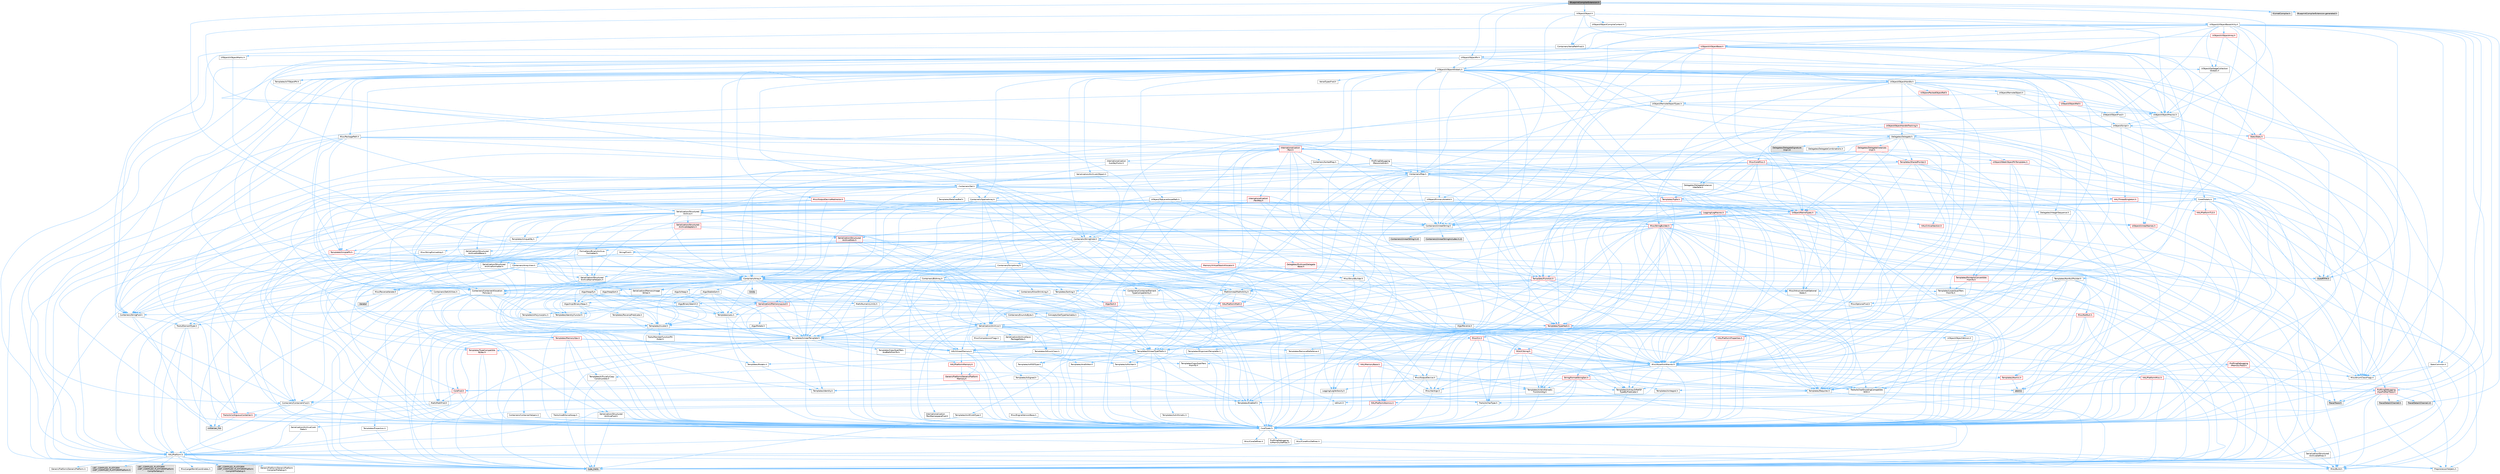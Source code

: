 digraph "BlueprintCompilerExtension.h"
{
 // INTERACTIVE_SVG=YES
 // LATEX_PDF_SIZE
  bgcolor="transparent";
  edge [fontname=Helvetica,fontsize=10,labelfontname=Helvetica,labelfontsize=10];
  node [fontname=Helvetica,fontsize=10,shape=box,height=0.2,width=0.4];
  Node1 [id="Node000001",label="BlueprintCompilerExtension.h",height=0.2,width=0.4,color="gray40", fillcolor="grey60", style="filled", fontcolor="black",tooltip=" "];
  Node1 -> Node2 [id="edge1_Node000001_Node000002",color="steelblue1",style="solid",tooltip=" "];
  Node2 [id="Node000002",label="Containers/Array.h",height=0.2,width=0.4,color="grey40", fillcolor="white", style="filled",URL="$df/dd0/Array_8h.html",tooltip=" "];
  Node2 -> Node3 [id="edge2_Node000002_Node000003",color="steelblue1",style="solid",tooltip=" "];
  Node3 [id="Node000003",label="CoreTypes.h",height=0.2,width=0.4,color="grey40", fillcolor="white", style="filled",URL="$dc/dec/CoreTypes_8h.html",tooltip=" "];
  Node3 -> Node4 [id="edge3_Node000003_Node000004",color="steelblue1",style="solid",tooltip=" "];
  Node4 [id="Node000004",label="HAL/Platform.h",height=0.2,width=0.4,color="grey40", fillcolor="white", style="filled",URL="$d9/dd0/Platform_8h.html",tooltip=" "];
  Node4 -> Node5 [id="edge4_Node000004_Node000005",color="steelblue1",style="solid",tooltip=" "];
  Node5 [id="Node000005",label="Misc/Build.h",height=0.2,width=0.4,color="grey40", fillcolor="white", style="filled",URL="$d3/dbb/Build_8h.html",tooltip=" "];
  Node4 -> Node6 [id="edge5_Node000004_Node000006",color="steelblue1",style="solid",tooltip=" "];
  Node6 [id="Node000006",label="Misc/LargeWorldCoordinates.h",height=0.2,width=0.4,color="grey40", fillcolor="white", style="filled",URL="$d2/dcb/LargeWorldCoordinates_8h.html",tooltip=" "];
  Node4 -> Node7 [id="edge6_Node000004_Node000007",color="steelblue1",style="solid",tooltip=" "];
  Node7 [id="Node000007",label="type_traits",height=0.2,width=0.4,color="grey60", fillcolor="#E0E0E0", style="filled",tooltip=" "];
  Node4 -> Node8 [id="edge7_Node000004_Node000008",color="steelblue1",style="solid",tooltip=" "];
  Node8 [id="Node000008",label="PreprocessorHelpers.h",height=0.2,width=0.4,color="grey40", fillcolor="white", style="filled",URL="$db/ddb/PreprocessorHelpers_8h.html",tooltip=" "];
  Node4 -> Node9 [id="edge8_Node000004_Node000009",color="steelblue1",style="solid",tooltip=" "];
  Node9 [id="Node000009",label="UBT_COMPILED_PLATFORM\l/UBT_COMPILED_PLATFORMPlatform\lCompilerPreSetup.h",height=0.2,width=0.4,color="grey60", fillcolor="#E0E0E0", style="filled",tooltip=" "];
  Node4 -> Node10 [id="edge9_Node000004_Node000010",color="steelblue1",style="solid",tooltip=" "];
  Node10 [id="Node000010",label="GenericPlatform/GenericPlatform\lCompilerPreSetup.h",height=0.2,width=0.4,color="grey40", fillcolor="white", style="filled",URL="$d9/dc8/GenericPlatformCompilerPreSetup_8h.html",tooltip=" "];
  Node4 -> Node11 [id="edge10_Node000004_Node000011",color="steelblue1",style="solid",tooltip=" "];
  Node11 [id="Node000011",label="GenericPlatform/GenericPlatform.h",height=0.2,width=0.4,color="grey40", fillcolor="white", style="filled",URL="$d6/d84/GenericPlatform_8h.html",tooltip=" "];
  Node4 -> Node12 [id="edge11_Node000004_Node000012",color="steelblue1",style="solid",tooltip=" "];
  Node12 [id="Node000012",label="UBT_COMPILED_PLATFORM\l/UBT_COMPILED_PLATFORMPlatform.h",height=0.2,width=0.4,color="grey60", fillcolor="#E0E0E0", style="filled",tooltip=" "];
  Node4 -> Node13 [id="edge12_Node000004_Node000013",color="steelblue1",style="solid",tooltip=" "];
  Node13 [id="Node000013",label="UBT_COMPILED_PLATFORM\l/UBT_COMPILED_PLATFORMPlatform\lCompilerSetup.h",height=0.2,width=0.4,color="grey60", fillcolor="#E0E0E0", style="filled",tooltip=" "];
  Node3 -> Node14 [id="edge13_Node000003_Node000014",color="steelblue1",style="solid",tooltip=" "];
  Node14 [id="Node000014",label="ProfilingDebugging\l/UMemoryDefines.h",height=0.2,width=0.4,color="grey40", fillcolor="white", style="filled",URL="$d2/da2/UMemoryDefines_8h.html",tooltip=" "];
  Node3 -> Node15 [id="edge14_Node000003_Node000015",color="steelblue1",style="solid",tooltip=" "];
  Node15 [id="Node000015",label="Misc/CoreMiscDefines.h",height=0.2,width=0.4,color="grey40", fillcolor="white", style="filled",URL="$da/d38/CoreMiscDefines_8h.html",tooltip=" "];
  Node15 -> Node4 [id="edge15_Node000015_Node000004",color="steelblue1",style="solid",tooltip=" "];
  Node15 -> Node8 [id="edge16_Node000015_Node000008",color="steelblue1",style="solid",tooltip=" "];
  Node3 -> Node16 [id="edge17_Node000003_Node000016",color="steelblue1",style="solid",tooltip=" "];
  Node16 [id="Node000016",label="Misc/CoreDefines.h",height=0.2,width=0.4,color="grey40", fillcolor="white", style="filled",URL="$d3/dd2/CoreDefines_8h.html",tooltip=" "];
  Node2 -> Node17 [id="edge18_Node000002_Node000017",color="steelblue1",style="solid",tooltip=" "];
  Node17 [id="Node000017",label="Misc/AssertionMacros.h",height=0.2,width=0.4,color="grey40", fillcolor="white", style="filled",URL="$d0/dfa/AssertionMacros_8h.html",tooltip=" "];
  Node17 -> Node3 [id="edge19_Node000017_Node000003",color="steelblue1",style="solid",tooltip=" "];
  Node17 -> Node4 [id="edge20_Node000017_Node000004",color="steelblue1",style="solid",tooltip=" "];
  Node17 -> Node18 [id="edge21_Node000017_Node000018",color="steelblue1",style="solid",tooltip=" "];
  Node18 [id="Node000018",label="HAL/PlatformMisc.h",height=0.2,width=0.4,color="red", fillcolor="#FFF0F0", style="filled",URL="$d0/df5/PlatformMisc_8h.html",tooltip=" "];
  Node18 -> Node3 [id="edge22_Node000018_Node000003",color="steelblue1",style="solid",tooltip=" "];
  Node18 -> Node46 [id="edge23_Node000018_Node000046",color="steelblue1",style="solid",tooltip=" "];
  Node46 [id="Node000046",label="ProfilingDebugging\l/CpuProfilerTrace.h",height=0.2,width=0.4,color="red", fillcolor="#FFF0F0", style="filled",URL="$da/dcb/CpuProfilerTrace_8h.html",tooltip=" "];
  Node46 -> Node3 [id="edge24_Node000046_Node000003",color="steelblue1",style="solid",tooltip=" "];
  Node46 -> Node26 [id="edge25_Node000046_Node000026",color="steelblue1",style="solid",tooltip=" "];
  Node26 [id="Node000026",label="Containers/ContainersFwd.h",height=0.2,width=0.4,color="grey40", fillcolor="white", style="filled",URL="$d4/d0a/ContainersFwd_8h.html",tooltip=" "];
  Node26 -> Node4 [id="edge26_Node000026_Node000004",color="steelblue1",style="solid",tooltip=" "];
  Node26 -> Node3 [id="edge27_Node000026_Node000003",color="steelblue1",style="solid",tooltip=" "];
  Node26 -> Node23 [id="edge28_Node000026_Node000023",color="steelblue1",style="solid",tooltip=" "];
  Node23 [id="Node000023",label="Traits/IsContiguousContainer.h",height=0.2,width=0.4,color="red", fillcolor="#FFF0F0", style="filled",URL="$d5/d3c/IsContiguousContainer_8h.html",tooltip=" "];
  Node23 -> Node3 [id="edge29_Node000023_Node000003",color="steelblue1",style="solid",tooltip=" "];
  Node23 -> Node22 [id="edge30_Node000023_Node000022",color="steelblue1",style="solid",tooltip=" "];
  Node22 [id="Node000022",label="initializer_list",height=0.2,width=0.4,color="grey60", fillcolor="#E0E0E0", style="filled",tooltip=" "];
  Node46 -> Node47 [id="edge31_Node000046_Node000047",color="steelblue1",style="solid",tooltip=" "];
  Node47 [id="Node000047",label="HAL/PlatformAtomics.h",height=0.2,width=0.4,color="red", fillcolor="#FFF0F0", style="filled",URL="$d3/d36/PlatformAtomics_8h.html",tooltip=" "];
  Node47 -> Node3 [id="edge32_Node000047_Node000003",color="steelblue1",style="solid",tooltip=" "];
  Node46 -> Node8 [id="edge33_Node000046_Node000008",color="steelblue1",style="solid",tooltip=" "];
  Node46 -> Node5 [id="edge34_Node000046_Node000005",color="steelblue1",style="solid",tooltip=" "];
  Node46 -> Node51 [id="edge35_Node000046_Node000051",color="steelblue1",style="solid",tooltip=" "];
  Node51 [id="Node000051",label="Trace/Detail/Channel.h",height=0.2,width=0.4,color="grey60", fillcolor="#E0E0E0", style="filled",tooltip=" "];
  Node46 -> Node52 [id="edge36_Node000046_Node000052",color="steelblue1",style="solid",tooltip=" "];
  Node52 [id="Node000052",label="Trace/Detail/Channel.inl",height=0.2,width=0.4,color="grey60", fillcolor="#E0E0E0", style="filled",tooltip=" "];
  Node46 -> Node53 [id="edge37_Node000046_Node000053",color="steelblue1",style="solid",tooltip=" "];
  Node53 [id="Node000053",label="Trace/Trace.h",height=0.2,width=0.4,color="grey60", fillcolor="#E0E0E0", style="filled",tooltip=" "];
  Node17 -> Node8 [id="edge38_Node000017_Node000008",color="steelblue1",style="solid",tooltip=" "];
  Node17 -> Node54 [id="edge39_Node000017_Node000054",color="steelblue1",style="solid",tooltip=" "];
  Node54 [id="Node000054",label="Templates/EnableIf.h",height=0.2,width=0.4,color="grey40", fillcolor="white", style="filled",URL="$d7/d60/EnableIf_8h.html",tooltip=" "];
  Node54 -> Node3 [id="edge40_Node000054_Node000003",color="steelblue1",style="solid",tooltip=" "];
  Node17 -> Node55 [id="edge41_Node000017_Node000055",color="steelblue1",style="solid",tooltip=" "];
  Node55 [id="Node000055",label="Templates/IsArrayOrRefOf\lTypeByPredicate.h",height=0.2,width=0.4,color="grey40", fillcolor="white", style="filled",URL="$d6/da1/IsArrayOrRefOfTypeByPredicate_8h.html",tooltip=" "];
  Node55 -> Node3 [id="edge42_Node000055_Node000003",color="steelblue1",style="solid",tooltip=" "];
  Node17 -> Node56 [id="edge43_Node000017_Node000056",color="steelblue1",style="solid",tooltip=" "];
  Node56 [id="Node000056",label="Templates/IsValidVariadic\lFunctionArg.h",height=0.2,width=0.4,color="grey40", fillcolor="white", style="filled",URL="$d0/dc8/IsValidVariadicFunctionArg_8h.html",tooltip=" "];
  Node56 -> Node3 [id="edge44_Node000056_Node000003",color="steelblue1",style="solid",tooltip=" "];
  Node56 -> Node57 [id="edge45_Node000056_Node000057",color="steelblue1",style="solid",tooltip=" "];
  Node57 [id="Node000057",label="IsEnum.h",height=0.2,width=0.4,color="grey40", fillcolor="white", style="filled",URL="$d4/de5/IsEnum_8h.html",tooltip=" "];
  Node56 -> Node7 [id="edge46_Node000056_Node000007",color="steelblue1",style="solid",tooltip=" "];
  Node17 -> Node58 [id="edge47_Node000017_Node000058",color="steelblue1",style="solid",tooltip=" "];
  Node58 [id="Node000058",label="Traits/IsCharEncodingCompatible\lWith.h",height=0.2,width=0.4,color="grey40", fillcolor="white", style="filled",URL="$df/dd1/IsCharEncodingCompatibleWith_8h.html",tooltip=" "];
  Node58 -> Node7 [id="edge48_Node000058_Node000007",color="steelblue1",style="solid",tooltip=" "];
  Node58 -> Node59 [id="edge49_Node000058_Node000059",color="steelblue1",style="solid",tooltip=" "];
  Node59 [id="Node000059",label="Traits/IsCharType.h",height=0.2,width=0.4,color="grey40", fillcolor="white", style="filled",URL="$db/d51/IsCharType_8h.html",tooltip=" "];
  Node59 -> Node3 [id="edge50_Node000059_Node000003",color="steelblue1",style="solid",tooltip=" "];
  Node17 -> Node60 [id="edge51_Node000017_Node000060",color="steelblue1",style="solid",tooltip=" "];
  Node60 [id="Node000060",label="Misc/VarArgs.h",height=0.2,width=0.4,color="grey40", fillcolor="white", style="filled",URL="$d5/d6f/VarArgs_8h.html",tooltip=" "];
  Node60 -> Node3 [id="edge52_Node000060_Node000003",color="steelblue1",style="solid",tooltip=" "];
  Node17 -> Node61 [id="edge53_Node000017_Node000061",color="steelblue1",style="solid",tooltip=" "];
  Node61 [id="Node000061",label="String/FormatStringSan.h",height=0.2,width=0.4,color="red", fillcolor="#FFF0F0", style="filled",URL="$d3/d8b/FormatStringSan_8h.html",tooltip=" "];
  Node61 -> Node7 [id="edge54_Node000061_Node000007",color="steelblue1",style="solid",tooltip=" "];
  Node61 -> Node3 [id="edge55_Node000061_Node000003",color="steelblue1",style="solid",tooltip=" "];
  Node61 -> Node62 [id="edge56_Node000061_Node000062",color="steelblue1",style="solid",tooltip=" "];
  Node62 [id="Node000062",label="Templates/Requires.h",height=0.2,width=0.4,color="grey40", fillcolor="white", style="filled",URL="$dc/d96/Requires_8h.html",tooltip=" "];
  Node62 -> Node54 [id="edge57_Node000062_Node000054",color="steelblue1",style="solid",tooltip=" "];
  Node62 -> Node7 [id="edge58_Node000062_Node000007",color="steelblue1",style="solid",tooltip=" "];
  Node61 -> Node63 [id="edge59_Node000061_Node000063",color="steelblue1",style="solid",tooltip=" "];
  Node63 [id="Node000063",label="Templates/Identity.h",height=0.2,width=0.4,color="grey40", fillcolor="white", style="filled",URL="$d0/dd5/Identity_8h.html",tooltip=" "];
  Node61 -> Node56 [id="edge60_Node000061_Node000056",color="steelblue1",style="solid",tooltip=" "];
  Node61 -> Node59 [id="edge61_Node000061_Node000059",color="steelblue1",style="solid",tooltip=" "];
  Node61 -> Node26 [id="edge62_Node000061_Node000026",color="steelblue1",style="solid",tooltip=" "];
  Node17 -> Node67 [id="edge63_Node000017_Node000067",color="steelblue1",style="solid",tooltip=" "];
  Node67 [id="Node000067",label="atomic",height=0.2,width=0.4,color="grey60", fillcolor="#E0E0E0", style="filled",tooltip=" "];
  Node2 -> Node68 [id="edge64_Node000002_Node000068",color="steelblue1",style="solid",tooltip=" "];
  Node68 [id="Node000068",label="Misc/IntrusiveUnsetOptional\lState.h",height=0.2,width=0.4,color="grey40", fillcolor="white", style="filled",URL="$d2/d0a/IntrusiveUnsetOptionalState_8h.html",tooltip=" "];
  Node68 -> Node69 [id="edge65_Node000068_Node000069",color="steelblue1",style="solid",tooltip=" "];
  Node69 [id="Node000069",label="Misc/OptionalFwd.h",height=0.2,width=0.4,color="grey40", fillcolor="white", style="filled",URL="$dc/d50/OptionalFwd_8h.html",tooltip=" "];
  Node2 -> Node70 [id="edge66_Node000002_Node000070",color="steelblue1",style="solid",tooltip=" "];
  Node70 [id="Node000070",label="Misc/ReverseIterate.h",height=0.2,width=0.4,color="grey40", fillcolor="white", style="filled",URL="$db/de3/ReverseIterate_8h.html",tooltip=" "];
  Node70 -> Node4 [id="edge67_Node000070_Node000004",color="steelblue1",style="solid",tooltip=" "];
  Node70 -> Node71 [id="edge68_Node000070_Node000071",color="steelblue1",style="solid",tooltip=" "];
  Node71 [id="Node000071",label="iterator",height=0.2,width=0.4,color="grey60", fillcolor="#E0E0E0", style="filled",tooltip=" "];
  Node2 -> Node72 [id="edge69_Node000002_Node000072",color="steelblue1",style="solid",tooltip=" "];
  Node72 [id="Node000072",label="HAL/UnrealMemory.h",height=0.2,width=0.4,color="grey40", fillcolor="white", style="filled",URL="$d9/d96/UnrealMemory_8h.html",tooltip=" "];
  Node72 -> Node3 [id="edge70_Node000072_Node000003",color="steelblue1",style="solid",tooltip=" "];
  Node72 -> Node73 [id="edge71_Node000072_Node000073",color="steelblue1",style="solid",tooltip=" "];
  Node73 [id="Node000073",label="GenericPlatform/GenericPlatform\lMemory.h",height=0.2,width=0.4,color="red", fillcolor="#FFF0F0", style="filled",URL="$dd/d22/GenericPlatformMemory_8h.html",tooltip=" "];
  Node73 -> Node25 [id="edge72_Node000073_Node000025",color="steelblue1",style="solid",tooltip=" "];
  Node25 [id="Node000025",label="CoreFwd.h",height=0.2,width=0.4,color="red", fillcolor="#FFF0F0", style="filled",URL="$d1/d1e/CoreFwd_8h.html",tooltip=" "];
  Node25 -> Node3 [id="edge73_Node000025_Node000003",color="steelblue1",style="solid",tooltip=" "];
  Node25 -> Node26 [id="edge74_Node000025_Node000026",color="steelblue1",style="solid",tooltip=" "];
  Node25 -> Node27 [id="edge75_Node000025_Node000027",color="steelblue1",style="solid",tooltip=" "];
  Node27 [id="Node000027",label="Math/MathFwd.h",height=0.2,width=0.4,color="grey40", fillcolor="white", style="filled",URL="$d2/d10/MathFwd_8h.html",tooltip=" "];
  Node27 -> Node4 [id="edge76_Node000027_Node000004",color="steelblue1",style="solid",tooltip=" "];
  Node73 -> Node3 [id="edge77_Node000073_Node000003",color="steelblue1",style="solid",tooltip=" "];
  Node72 -> Node76 [id="edge78_Node000072_Node000076",color="steelblue1",style="solid",tooltip=" "];
  Node76 [id="Node000076",label="HAL/MemoryBase.h",height=0.2,width=0.4,color="red", fillcolor="#FFF0F0", style="filled",URL="$d6/d9f/MemoryBase_8h.html",tooltip=" "];
  Node76 -> Node3 [id="edge79_Node000076_Node000003",color="steelblue1",style="solid",tooltip=" "];
  Node76 -> Node47 [id="edge80_Node000076_Node000047",color="steelblue1",style="solid",tooltip=" "];
  Node76 -> Node78 [id="edge81_Node000076_Node000078",color="steelblue1",style="solid",tooltip=" "];
  Node78 [id="Node000078",label="Misc/OutputDevice.h",height=0.2,width=0.4,color="grey40", fillcolor="white", style="filled",URL="$d7/d32/OutputDevice_8h.html",tooltip=" "];
  Node78 -> Node25 [id="edge82_Node000078_Node000025",color="steelblue1",style="solid",tooltip=" "];
  Node78 -> Node3 [id="edge83_Node000078_Node000003",color="steelblue1",style="solid",tooltip=" "];
  Node78 -> Node79 [id="edge84_Node000078_Node000079",color="steelblue1",style="solid",tooltip=" "];
  Node79 [id="Node000079",label="Logging/LogVerbosity.h",height=0.2,width=0.4,color="grey40", fillcolor="white", style="filled",URL="$d2/d8f/LogVerbosity_8h.html",tooltip=" "];
  Node79 -> Node3 [id="edge85_Node000079_Node000003",color="steelblue1",style="solid",tooltip=" "];
  Node78 -> Node60 [id="edge86_Node000078_Node000060",color="steelblue1",style="solid",tooltip=" "];
  Node78 -> Node55 [id="edge87_Node000078_Node000055",color="steelblue1",style="solid",tooltip=" "];
  Node78 -> Node56 [id="edge88_Node000078_Node000056",color="steelblue1",style="solid",tooltip=" "];
  Node78 -> Node58 [id="edge89_Node000078_Node000058",color="steelblue1",style="solid",tooltip=" "];
  Node76 -> Node80 [id="edge90_Node000076_Node000080",color="steelblue1",style="solid",tooltip=" "];
  Node80 [id="Node000080",label="Templates/Atomic.h",height=0.2,width=0.4,color="red", fillcolor="#FFF0F0", style="filled",URL="$d3/d91/Atomic_8h.html",tooltip=" "];
  Node80 -> Node83 [id="edge91_Node000080_Node000083",color="steelblue1",style="solid",tooltip=" "];
  Node83 [id="Node000083",label="Templates/IsIntegral.h",height=0.2,width=0.4,color="grey40", fillcolor="white", style="filled",URL="$da/d64/IsIntegral_8h.html",tooltip=" "];
  Node83 -> Node3 [id="edge92_Node000083_Node000003",color="steelblue1",style="solid",tooltip=" "];
  Node80 -> Node67 [id="edge93_Node000080_Node000067",color="steelblue1",style="solid",tooltip=" "];
  Node72 -> Node89 [id="edge94_Node000072_Node000089",color="steelblue1",style="solid",tooltip=" "];
  Node89 [id="Node000089",label="HAL/PlatformMemory.h",height=0.2,width=0.4,color="red", fillcolor="#FFF0F0", style="filled",URL="$de/d68/PlatformMemory_8h.html",tooltip=" "];
  Node89 -> Node3 [id="edge95_Node000089_Node000003",color="steelblue1",style="solid",tooltip=" "];
  Node89 -> Node73 [id="edge96_Node000089_Node000073",color="steelblue1",style="solid",tooltip=" "];
  Node72 -> Node91 [id="edge97_Node000072_Node000091",color="steelblue1",style="solid",tooltip=" "];
  Node91 [id="Node000091",label="ProfilingDebugging\l/MemoryTrace.h",height=0.2,width=0.4,color="red", fillcolor="#FFF0F0", style="filled",URL="$da/dd7/MemoryTrace_8h.html",tooltip=" "];
  Node91 -> Node4 [id="edge98_Node000091_Node000004",color="steelblue1",style="solid",tooltip=" "];
  Node91 -> Node42 [id="edge99_Node000091_Node000042",color="steelblue1",style="solid",tooltip=" "];
  Node42 [id="Node000042",label="Misc/EnumClassFlags.h",height=0.2,width=0.4,color="grey40", fillcolor="white", style="filled",URL="$d8/de7/EnumClassFlags_8h.html",tooltip=" "];
  Node91 -> Node53 [id="edge100_Node000091_Node000053",color="steelblue1",style="solid",tooltip=" "];
  Node72 -> Node92 [id="edge101_Node000072_Node000092",color="steelblue1",style="solid",tooltip=" "];
  Node92 [id="Node000092",label="Templates/IsPointer.h",height=0.2,width=0.4,color="grey40", fillcolor="white", style="filled",URL="$d7/d05/IsPointer_8h.html",tooltip=" "];
  Node92 -> Node3 [id="edge102_Node000092_Node000003",color="steelblue1",style="solid",tooltip=" "];
  Node2 -> Node93 [id="edge103_Node000002_Node000093",color="steelblue1",style="solid",tooltip=" "];
  Node93 [id="Node000093",label="Templates/UnrealTypeTraits.h",height=0.2,width=0.4,color="grey40", fillcolor="white", style="filled",URL="$d2/d2d/UnrealTypeTraits_8h.html",tooltip=" "];
  Node93 -> Node3 [id="edge104_Node000093_Node000003",color="steelblue1",style="solid",tooltip=" "];
  Node93 -> Node92 [id="edge105_Node000093_Node000092",color="steelblue1",style="solid",tooltip=" "];
  Node93 -> Node17 [id="edge106_Node000093_Node000017",color="steelblue1",style="solid",tooltip=" "];
  Node93 -> Node85 [id="edge107_Node000093_Node000085",color="steelblue1",style="solid",tooltip=" "];
  Node85 [id="Node000085",label="Templates/AndOrNot.h",height=0.2,width=0.4,color="grey40", fillcolor="white", style="filled",URL="$db/d0a/AndOrNot_8h.html",tooltip=" "];
  Node85 -> Node3 [id="edge108_Node000085_Node000003",color="steelblue1",style="solid",tooltip=" "];
  Node93 -> Node54 [id="edge109_Node000093_Node000054",color="steelblue1",style="solid",tooltip=" "];
  Node93 -> Node94 [id="edge110_Node000093_Node000094",color="steelblue1",style="solid",tooltip=" "];
  Node94 [id="Node000094",label="Templates/IsArithmetic.h",height=0.2,width=0.4,color="grey40", fillcolor="white", style="filled",URL="$d2/d5d/IsArithmetic_8h.html",tooltip=" "];
  Node94 -> Node3 [id="edge111_Node000094_Node000003",color="steelblue1",style="solid",tooltip=" "];
  Node93 -> Node57 [id="edge112_Node000093_Node000057",color="steelblue1",style="solid",tooltip=" "];
  Node93 -> Node95 [id="edge113_Node000093_Node000095",color="steelblue1",style="solid",tooltip=" "];
  Node95 [id="Node000095",label="Templates/Models.h",height=0.2,width=0.4,color="grey40", fillcolor="white", style="filled",URL="$d3/d0c/Models_8h.html",tooltip=" "];
  Node95 -> Node63 [id="edge114_Node000095_Node000063",color="steelblue1",style="solid",tooltip=" "];
  Node93 -> Node96 [id="edge115_Node000093_Node000096",color="steelblue1",style="solid",tooltip=" "];
  Node96 [id="Node000096",label="Templates/IsPODType.h",height=0.2,width=0.4,color="grey40", fillcolor="white", style="filled",URL="$d7/db1/IsPODType_8h.html",tooltip=" "];
  Node96 -> Node3 [id="edge116_Node000096_Node000003",color="steelblue1",style="solid",tooltip=" "];
  Node93 -> Node97 [id="edge117_Node000093_Node000097",color="steelblue1",style="solid",tooltip=" "];
  Node97 [id="Node000097",label="Templates/IsUECoreType.h",height=0.2,width=0.4,color="grey40", fillcolor="white", style="filled",URL="$d1/db8/IsUECoreType_8h.html",tooltip=" "];
  Node97 -> Node3 [id="edge118_Node000097_Node000003",color="steelblue1",style="solid",tooltip=" "];
  Node97 -> Node7 [id="edge119_Node000097_Node000007",color="steelblue1",style="solid",tooltip=" "];
  Node93 -> Node86 [id="edge120_Node000093_Node000086",color="steelblue1",style="solid",tooltip=" "];
  Node86 [id="Node000086",label="Templates/IsTriviallyCopy\lConstructible.h",height=0.2,width=0.4,color="grey40", fillcolor="white", style="filled",URL="$d3/d78/IsTriviallyCopyConstructible_8h.html",tooltip=" "];
  Node86 -> Node3 [id="edge121_Node000086_Node000003",color="steelblue1",style="solid",tooltip=" "];
  Node86 -> Node7 [id="edge122_Node000086_Node000007",color="steelblue1",style="solid",tooltip=" "];
  Node2 -> Node98 [id="edge123_Node000002_Node000098",color="steelblue1",style="solid",tooltip=" "];
  Node98 [id="Node000098",label="Templates/UnrealTemplate.h",height=0.2,width=0.4,color="grey40", fillcolor="white", style="filled",URL="$d4/d24/UnrealTemplate_8h.html",tooltip=" "];
  Node98 -> Node3 [id="edge124_Node000098_Node000003",color="steelblue1",style="solid",tooltip=" "];
  Node98 -> Node92 [id="edge125_Node000098_Node000092",color="steelblue1",style="solid",tooltip=" "];
  Node98 -> Node72 [id="edge126_Node000098_Node000072",color="steelblue1",style="solid",tooltip=" "];
  Node98 -> Node99 [id="edge127_Node000098_Node000099",color="steelblue1",style="solid",tooltip=" "];
  Node99 [id="Node000099",label="Templates/CopyQualifiers\lAndRefsFromTo.h",height=0.2,width=0.4,color="grey40", fillcolor="white", style="filled",URL="$d3/db3/CopyQualifiersAndRefsFromTo_8h.html",tooltip=" "];
  Node99 -> Node100 [id="edge128_Node000099_Node000100",color="steelblue1",style="solid",tooltip=" "];
  Node100 [id="Node000100",label="Templates/CopyQualifiers\lFromTo.h",height=0.2,width=0.4,color="grey40", fillcolor="white", style="filled",URL="$d5/db4/CopyQualifiersFromTo_8h.html",tooltip=" "];
  Node98 -> Node93 [id="edge129_Node000098_Node000093",color="steelblue1",style="solid",tooltip=" "];
  Node98 -> Node101 [id="edge130_Node000098_Node000101",color="steelblue1",style="solid",tooltip=" "];
  Node101 [id="Node000101",label="Templates/RemoveReference.h",height=0.2,width=0.4,color="grey40", fillcolor="white", style="filled",URL="$da/dbe/RemoveReference_8h.html",tooltip=" "];
  Node101 -> Node3 [id="edge131_Node000101_Node000003",color="steelblue1",style="solid",tooltip=" "];
  Node98 -> Node62 [id="edge132_Node000098_Node000062",color="steelblue1",style="solid",tooltip=" "];
  Node98 -> Node102 [id="edge133_Node000098_Node000102",color="steelblue1",style="solid",tooltip=" "];
  Node102 [id="Node000102",label="Templates/TypeCompatible\lBytes.h",height=0.2,width=0.4,color="red", fillcolor="#FFF0F0", style="filled",URL="$df/d0a/TypeCompatibleBytes_8h.html",tooltip=" "];
  Node102 -> Node3 [id="edge134_Node000102_Node000003",color="steelblue1",style="solid",tooltip=" "];
  Node102 -> Node7 [id="edge135_Node000102_Node000007",color="steelblue1",style="solid",tooltip=" "];
  Node98 -> Node63 [id="edge136_Node000098_Node000063",color="steelblue1",style="solid",tooltip=" "];
  Node98 -> Node23 [id="edge137_Node000098_Node000023",color="steelblue1",style="solid",tooltip=" "];
  Node98 -> Node103 [id="edge138_Node000098_Node000103",color="steelblue1",style="solid",tooltip=" "];
  Node103 [id="Node000103",label="Traits/UseBitwiseSwap.h",height=0.2,width=0.4,color="grey40", fillcolor="white", style="filled",URL="$db/df3/UseBitwiseSwap_8h.html",tooltip=" "];
  Node103 -> Node3 [id="edge139_Node000103_Node000003",color="steelblue1",style="solid",tooltip=" "];
  Node103 -> Node7 [id="edge140_Node000103_Node000007",color="steelblue1",style="solid",tooltip=" "];
  Node98 -> Node7 [id="edge141_Node000098_Node000007",color="steelblue1",style="solid",tooltip=" "];
  Node2 -> Node104 [id="edge142_Node000002_Node000104",color="steelblue1",style="solid",tooltip=" "];
  Node104 [id="Node000104",label="Containers/AllowShrinking.h",height=0.2,width=0.4,color="grey40", fillcolor="white", style="filled",URL="$d7/d1a/AllowShrinking_8h.html",tooltip=" "];
  Node104 -> Node3 [id="edge143_Node000104_Node000003",color="steelblue1",style="solid",tooltip=" "];
  Node2 -> Node105 [id="edge144_Node000002_Node000105",color="steelblue1",style="solid",tooltip=" "];
  Node105 [id="Node000105",label="Containers/ContainerAllocation\lPolicies.h",height=0.2,width=0.4,color="grey40", fillcolor="white", style="filled",URL="$d7/dff/ContainerAllocationPolicies_8h.html",tooltip=" "];
  Node105 -> Node3 [id="edge145_Node000105_Node000003",color="steelblue1",style="solid",tooltip=" "];
  Node105 -> Node106 [id="edge146_Node000105_Node000106",color="steelblue1",style="solid",tooltip=" "];
  Node106 [id="Node000106",label="Containers/ContainerHelpers.h",height=0.2,width=0.4,color="grey40", fillcolor="white", style="filled",URL="$d7/d33/ContainerHelpers_8h.html",tooltip=" "];
  Node106 -> Node3 [id="edge147_Node000106_Node000003",color="steelblue1",style="solid",tooltip=" "];
  Node105 -> Node105 [id="edge148_Node000105_Node000105",color="steelblue1",style="solid",tooltip=" "];
  Node105 -> Node107 [id="edge149_Node000105_Node000107",color="steelblue1",style="solid",tooltip=" "];
  Node107 [id="Node000107",label="HAL/PlatformMath.h",height=0.2,width=0.4,color="red", fillcolor="#FFF0F0", style="filled",URL="$dc/d53/PlatformMath_8h.html",tooltip=" "];
  Node107 -> Node3 [id="edge150_Node000107_Node000003",color="steelblue1",style="solid",tooltip=" "];
  Node105 -> Node72 [id="edge151_Node000105_Node000072",color="steelblue1",style="solid",tooltip=" "];
  Node105 -> Node40 [id="edge152_Node000105_Node000040",color="steelblue1",style="solid",tooltip=" "];
  Node40 [id="Node000040",label="Math/NumericLimits.h",height=0.2,width=0.4,color="grey40", fillcolor="white", style="filled",URL="$df/d1b/NumericLimits_8h.html",tooltip=" "];
  Node40 -> Node3 [id="edge153_Node000040_Node000003",color="steelblue1",style="solid",tooltip=" "];
  Node105 -> Node17 [id="edge154_Node000105_Node000017",color="steelblue1",style="solid",tooltip=" "];
  Node105 -> Node115 [id="edge155_Node000105_Node000115",color="steelblue1",style="solid",tooltip=" "];
  Node115 [id="Node000115",label="Templates/IsPolymorphic.h",height=0.2,width=0.4,color="grey40", fillcolor="white", style="filled",URL="$dc/d20/IsPolymorphic_8h.html",tooltip=" "];
  Node105 -> Node116 [id="edge156_Node000105_Node000116",color="steelblue1",style="solid",tooltip=" "];
  Node116 [id="Node000116",label="Templates/MemoryOps.h",height=0.2,width=0.4,color="red", fillcolor="#FFF0F0", style="filled",URL="$db/dea/MemoryOps_8h.html",tooltip=" "];
  Node116 -> Node3 [id="edge157_Node000116_Node000003",color="steelblue1",style="solid",tooltip=" "];
  Node116 -> Node72 [id="edge158_Node000116_Node000072",color="steelblue1",style="solid",tooltip=" "];
  Node116 -> Node86 [id="edge159_Node000116_Node000086",color="steelblue1",style="solid",tooltip=" "];
  Node116 -> Node62 [id="edge160_Node000116_Node000062",color="steelblue1",style="solid",tooltip=" "];
  Node116 -> Node93 [id="edge161_Node000116_Node000093",color="steelblue1",style="solid",tooltip=" "];
  Node116 -> Node103 [id="edge162_Node000116_Node000103",color="steelblue1",style="solid",tooltip=" "];
  Node116 -> Node7 [id="edge163_Node000116_Node000007",color="steelblue1",style="solid",tooltip=" "];
  Node105 -> Node102 [id="edge164_Node000105_Node000102",color="steelblue1",style="solid",tooltip=" "];
  Node105 -> Node7 [id="edge165_Node000105_Node000007",color="steelblue1",style="solid",tooltip=" "];
  Node2 -> Node117 [id="edge166_Node000002_Node000117",color="steelblue1",style="solid",tooltip=" "];
  Node117 [id="Node000117",label="Containers/ContainerElement\lTypeCompatibility.h",height=0.2,width=0.4,color="grey40", fillcolor="white", style="filled",URL="$df/ddf/ContainerElementTypeCompatibility_8h.html",tooltip=" "];
  Node117 -> Node3 [id="edge167_Node000117_Node000003",color="steelblue1",style="solid",tooltip=" "];
  Node117 -> Node93 [id="edge168_Node000117_Node000093",color="steelblue1",style="solid",tooltip=" "];
  Node2 -> Node118 [id="edge169_Node000002_Node000118",color="steelblue1",style="solid",tooltip=" "];
  Node118 [id="Node000118",label="Serialization/Archive.h",height=0.2,width=0.4,color="grey40", fillcolor="white", style="filled",URL="$d7/d3b/Archive_8h.html",tooltip=" "];
  Node118 -> Node25 [id="edge170_Node000118_Node000025",color="steelblue1",style="solid",tooltip=" "];
  Node118 -> Node3 [id="edge171_Node000118_Node000003",color="steelblue1",style="solid",tooltip=" "];
  Node118 -> Node119 [id="edge172_Node000118_Node000119",color="steelblue1",style="solid",tooltip=" "];
  Node119 [id="Node000119",label="HAL/PlatformProperties.h",height=0.2,width=0.4,color="red", fillcolor="#FFF0F0", style="filled",URL="$d9/db0/PlatformProperties_8h.html",tooltip=" "];
  Node119 -> Node3 [id="edge173_Node000119_Node000003",color="steelblue1",style="solid",tooltip=" "];
  Node118 -> Node122 [id="edge174_Node000118_Node000122",color="steelblue1",style="solid",tooltip=" "];
  Node122 [id="Node000122",label="Internationalization\l/TextNamespaceFwd.h",height=0.2,width=0.4,color="grey40", fillcolor="white", style="filled",URL="$d8/d97/TextNamespaceFwd_8h.html",tooltip=" "];
  Node122 -> Node3 [id="edge175_Node000122_Node000003",color="steelblue1",style="solid",tooltip=" "];
  Node118 -> Node27 [id="edge176_Node000118_Node000027",color="steelblue1",style="solid",tooltip=" "];
  Node118 -> Node17 [id="edge177_Node000118_Node000017",color="steelblue1",style="solid",tooltip=" "];
  Node118 -> Node5 [id="edge178_Node000118_Node000005",color="steelblue1",style="solid",tooltip=" "];
  Node118 -> Node41 [id="edge179_Node000118_Node000041",color="steelblue1",style="solid",tooltip=" "];
  Node41 [id="Node000041",label="Misc/CompressionFlags.h",height=0.2,width=0.4,color="grey40", fillcolor="white", style="filled",URL="$d9/d76/CompressionFlags_8h.html",tooltip=" "];
  Node118 -> Node123 [id="edge180_Node000118_Node000123",color="steelblue1",style="solid",tooltip=" "];
  Node123 [id="Node000123",label="Misc/EngineVersionBase.h",height=0.2,width=0.4,color="grey40", fillcolor="white", style="filled",URL="$d5/d2b/EngineVersionBase_8h.html",tooltip=" "];
  Node123 -> Node3 [id="edge181_Node000123_Node000003",color="steelblue1",style="solid",tooltip=" "];
  Node118 -> Node60 [id="edge182_Node000118_Node000060",color="steelblue1",style="solid",tooltip=" "];
  Node118 -> Node124 [id="edge183_Node000118_Node000124",color="steelblue1",style="solid",tooltip=" "];
  Node124 [id="Node000124",label="Serialization/ArchiveCook\lData.h",height=0.2,width=0.4,color="grey40", fillcolor="white", style="filled",URL="$dc/db6/ArchiveCookData_8h.html",tooltip=" "];
  Node124 -> Node4 [id="edge184_Node000124_Node000004",color="steelblue1",style="solid",tooltip=" "];
  Node118 -> Node125 [id="edge185_Node000118_Node000125",color="steelblue1",style="solid",tooltip=" "];
  Node125 [id="Node000125",label="Serialization/ArchiveSave\lPackageData.h",height=0.2,width=0.4,color="grey40", fillcolor="white", style="filled",URL="$d1/d37/ArchiveSavePackageData_8h.html",tooltip=" "];
  Node118 -> Node54 [id="edge186_Node000118_Node000054",color="steelblue1",style="solid",tooltip=" "];
  Node118 -> Node55 [id="edge187_Node000118_Node000055",color="steelblue1",style="solid",tooltip=" "];
  Node118 -> Node126 [id="edge188_Node000118_Node000126",color="steelblue1",style="solid",tooltip=" "];
  Node126 [id="Node000126",label="Templates/IsEnumClass.h",height=0.2,width=0.4,color="grey40", fillcolor="white", style="filled",URL="$d7/d15/IsEnumClass_8h.html",tooltip=" "];
  Node126 -> Node3 [id="edge189_Node000126_Node000003",color="steelblue1",style="solid",tooltip=" "];
  Node126 -> Node85 [id="edge190_Node000126_Node000085",color="steelblue1",style="solid",tooltip=" "];
  Node118 -> Node112 [id="edge191_Node000118_Node000112",color="steelblue1",style="solid",tooltip=" "];
  Node112 [id="Node000112",label="Templates/IsSigned.h",height=0.2,width=0.4,color="grey40", fillcolor="white", style="filled",URL="$d8/dd8/IsSigned_8h.html",tooltip=" "];
  Node112 -> Node3 [id="edge192_Node000112_Node000003",color="steelblue1",style="solid",tooltip=" "];
  Node118 -> Node56 [id="edge193_Node000118_Node000056",color="steelblue1",style="solid",tooltip=" "];
  Node118 -> Node98 [id="edge194_Node000118_Node000098",color="steelblue1",style="solid",tooltip=" "];
  Node118 -> Node58 [id="edge195_Node000118_Node000058",color="steelblue1",style="solid",tooltip=" "];
  Node118 -> Node127 [id="edge196_Node000118_Node000127",color="steelblue1",style="solid",tooltip=" "];
  Node127 [id="Node000127",label="UObject/ObjectVersion.h",height=0.2,width=0.4,color="grey40", fillcolor="white", style="filled",URL="$da/d63/ObjectVersion_8h.html",tooltip=" "];
  Node127 -> Node3 [id="edge197_Node000127_Node000003",color="steelblue1",style="solid",tooltip=" "];
  Node2 -> Node128 [id="edge198_Node000002_Node000128",color="steelblue1",style="solid",tooltip=" "];
  Node128 [id="Node000128",label="Serialization/MemoryImage\lWriter.h",height=0.2,width=0.4,color="grey40", fillcolor="white", style="filled",URL="$d0/d08/MemoryImageWriter_8h.html",tooltip=" "];
  Node128 -> Node3 [id="edge199_Node000128_Node000003",color="steelblue1",style="solid",tooltip=" "];
  Node128 -> Node129 [id="edge200_Node000128_Node000129",color="steelblue1",style="solid",tooltip=" "];
  Node129 [id="Node000129",label="Serialization/MemoryLayout.h",height=0.2,width=0.4,color="red", fillcolor="#FFF0F0", style="filled",URL="$d7/d66/MemoryLayout_8h.html",tooltip=" "];
  Node129 -> Node132 [id="edge201_Node000129_Node000132",color="steelblue1",style="solid",tooltip=" "];
  Node132 [id="Node000132",label="Containers/EnumAsByte.h",height=0.2,width=0.4,color="grey40", fillcolor="white", style="filled",URL="$d6/d9a/EnumAsByte_8h.html",tooltip=" "];
  Node132 -> Node3 [id="edge202_Node000132_Node000003",color="steelblue1",style="solid",tooltip=" "];
  Node132 -> Node96 [id="edge203_Node000132_Node000096",color="steelblue1",style="solid",tooltip=" "];
  Node132 -> Node133 [id="edge204_Node000132_Node000133",color="steelblue1",style="solid",tooltip=" "];
  Node133 [id="Node000133",label="Templates/TypeHash.h",height=0.2,width=0.4,color="red", fillcolor="#FFF0F0", style="filled",URL="$d1/d62/TypeHash_8h.html",tooltip=" "];
  Node133 -> Node3 [id="edge205_Node000133_Node000003",color="steelblue1",style="solid",tooltip=" "];
  Node133 -> Node62 [id="edge206_Node000133_Node000062",color="steelblue1",style="solid",tooltip=" "];
  Node133 -> Node134 [id="edge207_Node000133_Node000134",color="steelblue1",style="solid",tooltip=" "];
  Node134 [id="Node000134",label="Misc/Crc.h",height=0.2,width=0.4,color="red", fillcolor="#FFF0F0", style="filled",URL="$d4/dd2/Crc_8h.html",tooltip=" "];
  Node134 -> Node3 [id="edge208_Node000134_Node000003",color="steelblue1",style="solid",tooltip=" "];
  Node134 -> Node17 [id="edge209_Node000134_Node000017",color="steelblue1",style="solid",tooltip=" "];
  Node134 -> Node135 [id="edge210_Node000134_Node000135",color="steelblue1",style="solid",tooltip=" "];
  Node135 [id="Node000135",label="Misc/CString.h",height=0.2,width=0.4,color="red", fillcolor="#FFF0F0", style="filled",URL="$d2/d49/CString_8h.html",tooltip=" "];
  Node135 -> Node3 [id="edge211_Node000135_Node000003",color="steelblue1",style="solid",tooltip=" "];
  Node135 -> Node17 [id="edge212_Node000135_Node000017",color="steelblue1",style="solid",tooltip=" "];
  Node135 -> Node60 [id="edge213_Node000135_Node000060",color="steelblue1",style="solid",tooltip=" "];
  Node135 -> Node55 [id="edge214_Node000135_Node000055",color="steelblue1",style="solid",tooltip=" "];
  Node135 -> Node56 [id="edge215_Node000135_Node000056",color="steelblue1",style="solid",tooltip=" "];
  Node135 -> Node58 [id="edge216_Node000135_Node000058",color="steelblue1",style="solid",tooltip=" "];
  Node134 -> Node93 [id="edge217_Node000134_Node000093",color="steelblue1",style="solid",tooltip=" "];
  Node134 -> Node59 [id="edge218_Node000134_Node000059",color="steelblue1",style="solid",tooltip=" "];
  Node133 -> Node7 [id="edge219_Node000133_Node000007",color="steelblue1",style="solid",tooltip=" "];
  Node129 -> Node20 [id="edge220_Node000129_Node000020",color="steelblue1",style="solid",tooltip=" "];
  Node20 [id="Node000020",label="Containers/StringFwd.h",height=0.2,width=0.4,color="grey40", fillcolor="white", style="filled",URL="$df/d37/StringFwd_8h.html",tooltip=" "];
  Node20 -> Node3 [id="edge221_Node000020_Node000003",color="steelblue1",style="solid",tooltip=" "];
  Node20 -> Node21 [id="edge222_Node000020_Node000021",color="steelblue1",style="solid",tooltip=" "];
  Node21 [id="Node000021",label="Traits/ElementType.h",height=0.2,width=0.4,color="grey40", fillcolor="white", style="filled",URL="$d5/d4f/ElementType_8h.html",tooltip=" "];
  Node21 -> Node4 [id="edge223_Node000021_Node000004",color="steelblue1",style="solid",tooltip=" "];
  Node21 -> Node22 [id="edge224_Node000021_Node000022",color="steelblue1",style="solid",tooltip=" "];
  Node21 -> Node7 [id="edge225_Node000021_Node000007",color="steelblue1",style="solid",tooltip=" "];
  Node20 -> Node23 [id="edge226_Node000020_Node000023",color="steelblue1",style="solid",tooltip=" "];
  Node129 -> Node72 [id="edge227_Node000129_Node000072",color="steelblue1",style="solid",tooltip=" "];
  Node129 -> Node54 [id="edge228_Node000129_Node000054",color="steelblue1",style="solid",tooltip=" "];
  Node129 -> Node115 [id="edge229_Node000129_Node000115",color="steelblue1",style="solid",tooltip=" "];
  Node129 -> Node95 [id="edge230_Node000129_Node000095",color="steelblue1",style="solid",tooltip=" "];
  Node129 -> Node98 [id="edge231_Node000129_Node000098",color="steelblue1",style="solid",tooltip=" "];
  Node2 -> Node142 [id="edge232_Node000002_Node000142",color="steelblue1",style="solid",tooltip=" "];
  Node142 [id="Node000142",label="Algo/Heapify.h",height=0.2,width=0.4,color="grey40", fillcolor="white", style="filled",URL="$d0/d2a/Heapify_8h.html",tooltip=" "];
  Node142 -> Node143 [id="edge233_Node000142_Node000143",color="steelblue1",style="solid",tooltip=" "];
  Node143 [id="Node000143",label="Algo/Impl/BinaryHeap.h",height=0.2,width=0.4,color="grey40", fillcolor="white", style="filled",URL="$d7/da3/Algo_2Impl_2BinaryHeap_8h.html",tooltip=" "];
  Node143 -> Node144 [id="edge234_Node000143_Node000144",color="steelblue1",style="solid",tooltip=" "];
  Node144 [id="Node000144",label="Templates/Invoke.h",height=0.2,width=0.4,color="grey40", fillcolor="white", style="filled",URL="$d7/deb/Invoke_8h.html",tooltip=" "];
  Node144 -> Node3 [id="edge235_Node000144_Node000003",color="steelblue1",style="solid",tooltip=" "];
  Node144 -> Node145 [id="edge236_Node000144_Node000145",color="steelblue1",style="solid",tooltip=" "];
  Node145 [id="Node000145",label="Traits/MemberFunctionPtr\lOuter.h",height=0.2,width=0.4,color="grey40", fillcolor="white", style="filled",URL="$db/da7/MemberFunctionPtrOuter_8h.html",tooltip=" "];
  Node144 -> Node98 [id="edge237_Node000144_Node000098",color="steelblue1",style="solid",tooltip=" "];
  Node144 -> Node7 [id="edge238_Node000144_Node000007",color="steelblue1",style="solid",tooltip=" "];
  Node143 -> Node146 [id="edge239_Node000143_Node000146",color="steelblue1",style="solid",tooltip=" "];
  Node146 [id="Node000146",label="Templates/Projection.h",height=0.2,width=0.4,color="grey40", fillcolor="white", style="filled",URL="$d7/df0/Projection_8h.html",tooltip=" "];
  Node146 -> Node7 [id="edge240_Node000146_Node000007",color="steelblue1",style="solid",tooltip=" "];
  Node143 -> Node147 [id="edge241_Node000143_Node000147",color="steelblue1",style="solid",tooltip=" "];
  Node147 [id="Node000147",label="Templates/ReversePredicate.h",height=0.2,width=0.4,color="grey40", fillcolor="white", style="filled",URL="$d8/d28/ReversePredicate_8h.html",tooltip=" "];
  Node147 -> Node144 [id="edge242_Node000147_Node000144",color="steelblue1",style="solid",tooltip=" "];
  Node147 -> Node98 [id="edge243_Node000147_Node000098",color="steelblue1",style="solid",tooltip=" "];
  Node143 -> Node7 [id="edge244_Node000143_Node000007",color="steelblue1",style="solid",tooltip=" "];
  Node142 -> Node148 [id="edge245_Node000142_Node000148",color="steelblue1",style="solid",tooltip=" "];
  Node148 [id="Node000148",label="Templates/IdentityFunctor.h",height=0.2,width=0.4,color="grey40", fillcolor="white", style="filled",URL="$d7/d2e/IdentityFunctor_8h.html",tooltip=" "];
  Node148 -> Node4 [id="edge246_Node000148_Node000004",color="steelblue1",style="solid",tooltip=" "];
  Node142 -> Node144 [id="edge247_Node000142_Node000144",color="steelblue1",style="solid",tooltip=" "];
  Node142 -> Node149 [id="edge248_Node000142_Node000149",color="steelblue1",style="solid",tooltip=" "];
  Node149 [id="Node000149",label="Templates/Less.h",height=0.2,width=0.4,color="grey40", fillcolor="white", style="filled",URL="$de/dc8/Less_8h.html",tooltip=" "];
  Node149 -> Node3 [id="edge249_Node000149_Node000003",color="steelblue1",style="solid",tooltip=" "];
  Node149 -> Node98 [id="edge250_Node000149_Node000098",color="steelblue1",style="solid",tooltip=" "];
  Node142 -> Node98 [id="edge251_Node000142_Node000098",color="steelblue1",style="solid",tooltip=" "];
  Node2 -> Node150 [id="edge252_Node000002_Node000150",color="steelblue1",style="solid",tooltip=" "];
  Node150 [id="Node000150",label="Algo/HeapSort.h",height=0.2,width=0.4,color="grey40", fillcolor="white", style="filled",URL="$d3/d92/HeapSort_8h.html",tooltip=" "];
  Node150 -> Node143 [id="edge253_Node000150_Node000143",color="steelblue1",style="solid",tooltip=" "];
  Node150 -> Node148 [id="edge254_Node000150_Node000148",color="steelblue1",style="solid",tooltip=" "];
  Node150 -> Node149 [id="edge255_Node000150_Node000149",color="steelblue1",style="solid",tooltip=" "];
  Node150 -> Node98 [id="edge256_Node000150_Node000098",color="steelblue1",style="solid",tooltip=" "];
  Node2 -> Node151 [id="edge257_Node000002_Node000151",color="steelblue1",style="solid",tooltip=" "];
  Node151 [id="Node000151",label="Algo/IsHeap.h",height=0.2,width=0.4,color="grey40", fillcolor="white", style="filled",URL="$de/d32/IsHeap_8h.html",tooltip=" "];
  Node151 -> Node143 [id="edge258_Node000151_Node000143",color="steelblue1",style="solid",tooltip=" "];
  Node151 -> Node148 [id="edge259_Node000151_Node000148",color="steelblue1",style="solid",tooltip=" "];
  Node151 -> Node144 [id="edge260_Node000151_Node000144",color="steelblue1",style="solid",tooltip=" "];
  Node151 -> Node149 [id="edge261_Node000151_Node000149",color="steelblue1",style="solid",tooltip=" "];
  Node151 -> Node98 [id="edge262_Node000151_Node000098",color="steelblue1",style="solid",tooltip=" "];
  Node2 -> Node143 [id="edge263_Node000002_Node000143",color="steelblue1",style="solid",tooltip=" "];
  Node2 -> Node152 [id="edge264_Node000002_Node000152",color="steelblue1",style="solid",tooltip=" "];
  Node152 [id="Node000152",label="Algo/StableSort.h",height=0.2,width=0.4,color="grey40", fillcolor="white", style="filled",URL="$d7/d3c/StableSort_8h.html",tooltip=" "];
  Node152 -> Node153 [id="edge265_Node000152_Node000153",color="steelblue1",style="solid",tooltip=" "];
  Node153 [id="Node000153",label="Algo/BinarySearch.h",height=0.2,width=0.4,color="grey40", fillcolor="white", style="filled",URL="$db/db4/BinarySearch_8h.html",tooltip=" "];
  Node153 -> Node148 [id="edge266_Node000153_Node000148",color="steelblue1",style="solid",tooltip=" "];
  Node153 -> Node144 [id="edge267_Node000153_Node000144",color="steelblue1",style="solid",tooltip=" "];
  Node153 -> Node149 [id="edge268_Node000153_Node000149",color="steelblue1",style="solid",tooltip=" "];
  Node152 -> Node154 [id="edge269_Node000152_Node000154",color="steelblue1",style="solid",tooltip=" "];
  Node154 [id="Node000154",label="Algo/Rotate.h",height=0.2,width=0.4,color="grey40", fillcolor="white", style="filled",URL="$dd/da7/Rotate_8h.html",tooltip=" "];
  Node154 -> Node98 [id="edge270_Node000154_Node000098",color="steelblue1",style="solid",tooltip=" "];
  Node152 -> Node148 [id="edge271_Node000152_Node000148",color="steelblue1",style="solid",tooltip=" "];
  Node152 -> Node144 [id="edge272_Node000152_Node000144",color="steelblue1",style="solid",tooltip=" "];
  Node152 -> Node149 [id="edge273_Node000152_Node000149",color="steelblue1",style="solid",tooltip=" "];
  Node152 -> Node98 [id="edge274_Node000152_Node000098",color="steelblue1",style="solid",tooltip=" "];
  Node2 -> Node155 [id="edge275_Node000002_Node000155",color="steelblue1",style="solid",tooltip=" "];
  Node155 [id="Node000155",label="Concepts/GetTypeHashable.h",height=0.2,width=0.4,color="grey40", fillcolor="white", style="filled",URL="$d3/da2/GetTypeHashable_8h.html",tooltip=" "];
  Node155 -> Node3 [id="edge276_Node000155_Node000003",color="steelblue1",style="solid",tooltip=" "];
  Node155 -> Node133 [id="edge277_Node000155_Node000133",color="steelblue1",style="solid",tooltip=" "];
  Node2 -> Node148 [id="edge278_Node000002_Node000148",color="steelblue1",style="solid",tooltip=" "];
  Node2 -> Node144 [id="edge279_Node000002_Node000144",color="steelblue1",style="solid",tooltip=" "];
  Node2 -> Node149 [id="edge280_Node000002_Node000149",color="steelblue1",style="solid",tooltip=" "];
  Node2 -> Node156 [id="edge281_Node000002_Node000156",color="steelblue1",style="solid",tooltip=" "];
  Node156 [id="Node000156",label="Templates/LosesQualifiers\lFromTo.h",height=0.2,width=0.4,color="grey40", fillcolor="white", style="filled",URL="$d2/db3/LosesQualifiersFromTo_8h.html",tooltip=" "];
  Node156 -> Node100 [id="edge282_Node000156_Node000100",color="steelblue1",style="solid",tooltip=" "];
  Node156 -> Node7 [id="edge283_Node000156_Node000007",color="steelblue1",style="solid",tooltip=" "];
  Node2 -> Node62 [id="edge284_Node000002_Node000062",color="steelblue1",style="solid",tooltip=" "];
  Node2 -> Node157 [id="edge285_Node000002_Node000157",color="steelblue1",style="solid",tooltip=" "];
  Node157 [id="Node000157",label="Templates/Sorting.h",height=0.2,width=0.4,color="grey40", fillcolor="white", style="filled",URL="$d3/d9e/Sorting_8h.html",tooltip=" "];
  Node157 -> Node3 [id="edge286_Node000157_Node000003",color="steelblue1",style="solid",tooltip=" "];
  Node157 -> Node153 [id="edge287_Node000157_Node000153",color="steelblue1",style="solid",tooltip=" "];
  Node157 -> Node158 [id="edge288_Node000157_Node000158",color="steelblue1",style="solid",tooltip=" "];
  Node158 [id="Node000158",label="Algo/Sort.h",height=0.2,width=0.4,color="red", fillcolor="#FFF0F0", style="filled",URL="$d1/d87/Sort_8h.html",tooltip=" "];
  Node157 -> Node107 [id="edge289_Node000157_Node000107",color="steelblue1",style="solid",tooltip=" "];
  Node157 -> Node149 [id="edge290_Node000157_Node000149",color="steelblue1",style="solid",tooltip=" "];
  Node2 -> Node161 [id="edge291_Node000002_Node000161",color="steelblue1",style="solid",tooltip=" "];
  Node161 [id="Node000161",label="Templates/AlignmentTemplates.h",height=0.2,width=0.4,color="grey40", fillcolor="white", style="filled",URL="$dd/d32/AlignmentTemplates_8h.html",tooltip=" "];
  Node161 -> Node3 [id="edge292_Node000161_Node000003",color="steelblue1",style="solid",tooltip=" "];
  Node161 -> Node83 [id="edge293_Node000161_Node000083",color="steelblue1",style="solid",tooltip=" "];
  Node161 -> Node92 [id="edge294_Node000161_Node000092",color="steelblue1",style="solid",tooltip=" "];
  Node2 -> Node21 [id="edge295_Node000002_Node000021",color="steelblue1",style="solid",tooltip=" "];
  Node2 -> Node113 [id="edge296_Node000002_Node000113",color="steelblue1",style="solid",tooltip=" "];
  Node113 [id="Node000113",label="limits",height=0.2,width=0.4,color="grey60", fillcolor="#E0E0E0", style="filled",tooltip=" "];
  Node2 -> Node7 [id="edge297_Node000002_Node000007",color="steelblue1",style="solid",tooltip=" "];
  Node1 -> Node162 [id="edge298_Node000001_Node000162",color="steelblue1",style="solid",tooltip=" "];
  Node162 [id="Node000162",label="KismetCompiler.h",height=0.2,width=0.4,color="grey60", fillcolor="#E0E0E0", style="filled",tooltip=" "];
  Node1 -> Node163 [id="edge299_Node000001_Node000163",color="steelblue1",style="solid",tooltip=" "];
  Node163 [id="Node000163",label="UObject/Object.h",height=0.2,width=0.4,color="grey40", fillcolor="white", style="filled",URL="$db/dbf/Object_8h.html",tooltip=" "];
  Node163 -> Node164 [id="edge300_Node000163_Node000164",color="steelblue1",style="solid",tooltip=" "];
  Node164 [id="Node000164",label="UObject/Script.h",height=0.2,width=0.4,color="grey40", fillcolor="white", style="filled",URL="$de/dc6/Script_8h.html",tooltip=" "];
  Node164 -> Node165 [id="edge301_Node000164_Node000165",color="steelblue1",style="solid",tooltip=" "];
  Node165 [id="Node000165",label="Delegates/Delegate.h",height=0.2,width=0.4,color="grey40", fillcolor="white", style="filled",URL="$d4/d80/Delegate_8h.html",tooltip=" "];
  Node165 -> Node3 [id="edge302_Node000165_Node000003",color="steelblue1",style="solid",tooltip=" "];
  Node165 -> Node17 [id="edge303_Node000165_Node000017",color="steelblue1",style="solid",tooltip=" "];
  Node165 -> Node166 [id="edge304_Node000165_Node000166",color="steelblue1",style="solid",tooltip=" "];
  Node166 [id="Node000166",label="UObject/NameTypes.h",height=0.2,width=0.4,color="red", fillcolor="#FFF0F0", style="filled",URL="$d6/d35/NameTypes_8h.html",tooltip=" "];
  Node166 -> Node3 [id="edge305_Node000166_Node000003",color="steelblue1",style="solid",tooltip=" "];
  Node166 -> Node17 [id="edge306_Node000166_Node000017",color="steelblue1",style="solid",tooltip=" "];
  Node166 -> Node72 [id="edge307_Node000166_Node000072",color="steelblue1",style="solid",tooltip=" "];
  Node166 -> Node93 [id="edge308_Node000166_Node000093",color="steelblue1",style="solid",tooltip=" "];
  Node166 -> Node98 [id="edge309_Node000166_Node000098",color="steelblue1",style="solid",tooltip=" "];
  Node166 -> Node167 [id="edge310_Node000166_Node000167",color="steelblue1",style="solid",tooltip=" "];
  Node167 [id="Node000167",label="Containers/UnrealString.h",height=0.2,width=0.4,color="grey40", fillcolor="white", style="filled",URL="$d5/dba/UnrealString_8h.html",tooltip=" "];
  Node167 -> Node168 [id="edge311_Node000167_Node000168",color="steelblue1",style="solid",tooltip=" "];
  Node168 [id="Node000168",label="Containers/UnrealStringIncludes.h.inl",height=0.2,width=0.4,color="grey60", fillcolor="#E0E0E0", style="filled",tooltip=" "];
  Node167 -> Node169 [id="edge312_Node000167_Node000169",color="steelblue1",style="solid",tooltip=" "];
  Node169 [id="Node000169",label="Containers/UnrealString.h.inl",height=0.2,width=0.4,color="grey60", fillcolor="#E0E0E0", style="filled",tooltip=" "];
  Node167 -> Node170 [id="edge313_Node000167_Node000170",color="steelblue1",style="solid",tooltip=" "];
  Node170 [id="Node000170",label="Misc/StringFormatArg.h",height=0.2,width=0.4,color="grey40", fillcolor="white", style="filled",URL="$d2/d16/StringFormatArg_8h.html",tooltip=" "];
  Node170 -> Node26 [id="edge314_Node000170_Node000026",color="steelblue1",style="solid",tooltip=" "];
  Node166 -> Node171 [id="edge315_Node000166_Node000171",color="steelblue1",style="solid",tooltip=" "];
  Node171 [id="Node000171",label="HAL/CriticalSection.h",height=0.2,width=0.4,color="red", fillcolor="#FFF0F0", style="filled",URL="$d6/d90/CriticalSection_8h.html",tooltip=" "];
  Node166 -> Node20 [id="edge316_Node000166_Node000020",color="steelblue1",style="solid",tooltip=" "];
  Node166 -> Node176 [id="edge317_Node000166_Node000176",color="steelblue1",style="solid",tooltip=" "];
  Node176 [id="Node000176",label="UObject/UnrealNames.h",height=0.2,width=0.4,color="red", fillcolor="#FFF0F0", style="filled",URL="$d8/db1/UnrealNames_8h.html",tooltip=" "];
  Node176 -> Node3 [id="edge318_Node000176_Node000003",color="steelblue1",style="solid",tooltip=" "];
  Node166 -> Node80 [id="edge319_Node000166_Node000080",color="steelblue1",style="solid",tooltip=" "];
  Node166 -> Node129 [id="edge320_Node000166_Node000129",color="steelblue1",style="solid",tooltip=" "];
  Node166 -> Node68 [id="edge321_Node000166_Node000068",color="steelblue1",style="solid",tooltip=" "];
  Node166 -> Node178 [id="edge322_Node000166_Node000178",color="steelblue1",style="solid",tooltip=" "];
  Node178 [id="Node000178",label="Misc/StringBuilder.h",height=0.2,width=0.4,color="red", fillcolor="#FFF0F0", style="filled",URL="$d4/d52/StringBuilder_8h.html",tooltip=" "];
  Node178 -> Node20 [id="edge323_Node000178_Node000020",color="steelblue1",style="solid",tooltip=" "];
  Node178 -> Node179 [id="edge324_Node000178_Node000179",color="steelblue1",style="solid",tooltip=" "];
  Node179 [id="Node000179",label="Containers/StringView.h",height=0.2,width=0.4,color="grey40", fillcolor="white", style="filled",URL="$dd/dea/StringView_8h.html",tooltip=" "];
  Node179 -> Node3 [id="edge325_Node000179_Node000003",color="steelblue1",style="solid",tooltip=" "];
  Node179 -> Node20 [id="edge326_Node000179_Node000020",color="steelblue1",style="solid",tooltip=" "];
  Node179 -> Node72 [id="edge327_Node000179_Node000072",color="steelblue1",style="solid",tooltip=" "];
  Node179 -> Node40 [id="edge328_Node000179_Node000040",color="steelblue1",style="solid",tooltip=" "];
  Node179 -> Node160 [id="edge329_Node000179_Node000160",color="steelblue1",style="solid",tooltip=" "];
  Node160 [id="Node000160",label="Math/UnrealMathUtility.h",height=0.2,width=0.4,color="grey40", fillcolor="white", style="filled",URL="$db/db8/UnrealMathUtility_8h.html",tooltip=" "];
  Node160 -> Node3 [id="edge330_Node000160_Node000003",color="steelblue1",style="solid",tooltip=" "];
  Node160 -> Node17 [id="edge331_Node000160_Node000017",color="steelblue1",style="solid",tooltip=" "];
  Node160 -> Node107 [id="edge332_Node000160_Node000107",color="steelblue1",style="solid",tooltip=" "];
  Node160 -> Node27 [id="edge333_Node000160_Node000027",color="steelblue1",style="solid",tooltip=" "];
  Node160 -> Node63 [id="edge334_Node000160_Node000063",color="steelblue1",style="solid",tooltip=" "];
  Node160 -> Node62 [id="edge335_Node000160_Node000062",color="steelblue1",style="solid",tooltip=" "];
  Node179 -> Node134 [id="edge336_Node000179_Node000134",color="steelblue1",style="solid",tooltip=" "];
  Node179 -> Node135 [id="edge337_Node000179_Node000135",color="steelblue1",style="solid",tooltip=" "];
  Node179 -> Node70 [id="edge338_Node000179_Node000070",color="steelblue1",style="solid",tooltip=" "];
  Node179 -> Node180 [id="edge339_Node000179_Node000180",color="steelblue1",style="solid",tooltip=" "];
  Node180 [id="Node000180",label="String/Find.h",height=0.2,width=0.4,color="grey40", fillcolor="white", style="filled",URL="$d7/dda/String_2Find_8h.html",tooltip=" "];
  Node180 -> Node181 [id="edge340_Node000180_Node000181",color="steelblue1",style="solid",tooltip=" "];
  Node181 [id="Node000181",label="Containers/ArrayView.h",height=0.2,width=0.4,color="grey40", fillcolor="white", style="filled",URL="$d7/df4/ArrayView_8h.html",tooltip=" "];
  Node181 -> Node3 [id="edge341_Node000181_Node000003",color="steelblue1",style="solid",tooltip=" "];
  Node181 -> Node26 [id="edge342_Node000181_Node000026",color="steelblue1",style="solid",tooltip=" "];
  Node181 -> Node17 [id="edge343_Node000181_Node000017",color="steelblue1",style="solid",tooltip=" "];
  Node181 -> Node70 [id="edge344_Node000181_Node000070",color="steelblue1",style="solid",tooltip=" "];
  Node181 -> Node68 [id="edge345_Node000181_Node000068",color="steelblue1",style="solid",tooltip=" "];
  Node181 -> Node144 [id="edge346_Node000181_Node000144",color="steelblue1",style="solid",tooltip=" "];
  Node181 -> Node93 [id="edge347_Node000181_Node000093",color="steelblue1",style="solid",tooltip=" "];
  Node181 -> Node21 [id="edge348_Node000181_Node000021",color="steelblue1",style="solid",tooltip=" "];
  Node181 -> Node2 [id="edge349_Node000181_Node000002",color="steelblue1",style="solid",tooltip=" "];
  Node181 -> Node160 [id="edge350_Node000181_Node000160",color="steelblue1",style="solid",tooltip=" "];
  Node181 -> Node7 [id="edge351_Node000181_Node000007",color="steelblue1",style="solid",tooltip=" "];
  Node180 -> Node26 [id="edge352_Node000180_Node000026",color="steelblue1",style="solid",tooltip=" "];
  Node180 -> Node20 [id="edge353_Node000180_Node000020",color="steelblue1",style="solid",tooltip=" "];
  Node180 -> Node3 [id="edge354_Node000180_Node000003",color="steelblue1",style="solid",tooltip=" "];
  Node180 -> Node135 [id="edge355_Node000180_Node000135",color="steelblue1",style="solid",tooltip=" "];
  Node179 -> Node62 [id="edge356_Node000179_Node000062",color="steelblue1",style="solid",tooltip=" "];
  Node179 -> Node98 [id="edge357_Node000179_Node000098",color="steelblue1",style="solid",tooltip=" "];
  Node179 -> Node21 [id="edge358_Node000179_Node000021",color="steelblue1",style="solid",tooltip=" "];
  Node179 -> Node58 [id="edge359_Node000179_Node000058",color="steelblue1",style="solid",tooltip=" "];
  Node179 -> Node59 [id="edge360_Node000179_Node000059",color="steelblue1",style="solid",tooltip=" "];
  Node179 -> Node23 [id="edge361_Node000179_Node000023",color="steelblue1",style="solid",tooltip=" "];
  Node179 -> Node7 [id="edge362_Node000179_Node000007",color="steelblue1",style="solid",tooltip=" "];
  Node178 -> Node3 [id="edge363_Node000178_Node000003",color="steelblue1",style="solid",tooltip=" "];
  Node178 -> Node72 [id="edge364_Node000178_Node000072",color="steelblue1",style="solid",tooltip=" "];
  Node178 -> Node17 [id="edge365_Node000178_Node000017",color="steelblue1",style="solid",tooltip=" "];
  Node178 -> Node135 [id="edge366_Node000178_Node000135",color="steelblue1",style="solid",tooltip=" "];
  Node178 -> Node54 [id="edge367_Node000178_Node000054",color="steelblue1",style="solid",tooltip=" "];
  Node178 -> Node55 [id="edge368_Node000178_Node000055",color="steelblue1",style="solid",tooltip=" "];
  Node178 -> Node56 [id="edge369_Node000178_Node000056",color="steelblue1",style="solid",tooltip=" "];
  Node178 -> Node62 [id="edge370_Node000178_Node000062",color="steelblue1",style="solid",tooltip=" "];
  Node178 -> Node98 [id="edge371_Node000178_Node000098",color="steelblue1",style="solid",tooltip=" "];
  Node178 -> Node93 [id="edge372_Node000178_Node000093",color="steelblue1",style="solid",tooltip=" "];
  Node178 -> Node58 [id="edge373_Node000178_Node000058",color="steelblue1",style="solid",tooltip=" "];
  Node178 -> Node59 [id="edge374_Node000178_Node000059",color="steelblue1",style="solid",tooltip=" "];
  Node178 -> Node23 [id="edge375_Node000178_Node000023",color="steelblue1",style="solid",tooltip=" "];
  Node178 -> Node7 [id="edge376_Node000178_Node000007",color="steelblue1",style="solid",tooltip=" "];
  Node166 -> Node53 [id="edge377_Node000166_Node000053",color="steelblue1",style="solid",tooltip=" "];
  Node165 -> Node184 [id="edge378_Node000165_Node000184",color="steelblue1",style="solid",tooltip=" "];
  Node184 [id="Node000184",label="Templates/SharedPointer.h",height=0.2,width=0.4,color="red", fillcolor="#FFF0F0", style="filled",URL="$d2/d17/SharedPointer_8h.html",tooltip=" "];
  Node184 -> Node3 [id="edge379_Node000184_Node000003",color="steelblue1",style="solid",tooltip=" "];
  Node184 -> Node68 [id="edge380_Node000184_Node000068",color="steelblue1",style="solid",tooltip=" "];
  Node184 -> Node185 [id="edge381_Node000184_Node000185",color="steelblue1",style="solid",tooltip=" "];
  Node185 [id="Node000185",label="Templates/PointerIsConvertible\lFromTo.h",height=0.2,width=0.4,color="red", fillcolor="#FFF0F0", style="filled",URL="$d6/d65/PointerIsConvertibleFromTo_8h.html",tooltip=" "];
  Node185 -> Node3 [id="edge382_Node000185_Node000003",color="steelblue1",style="solid",tooltip=" "];
  Node185 -> Node156 [id="edge383_Node000185_Node000156",color="steelblue1",style="solid",tooltip=" "];
  Node185 -> Node7 [id="edge384_Node000185_Node000007",color="steelblue1",style="solid",tooltip=" "];
  Node184 -> Node17 [id="edge385_Node000184_Node000017",color="steelblue1",style="solid",tooltip=" "];
  Node184 -> Node72 [id="edge386_Node000184_Node000072",color="steelblue1",style="solid",tooltip=" "];
  Node184 -> Node2 [id="edge387_Node000184_Node000002",color="steelblue1",style="solid",tooltip=" "];
  Node184 -> Node186 [id="edge388_Node000184_Node000186",color="steelblue1",style="solid",tooltip=" "];
  Node186 [id="Node000186",label="Containers/Map.h",height=0.2,width=0.4,color="grey40", fillcolor="white", style="filled",URL="$df/d79/Map_8h.html",tooltip=" "];
  Node186 -> Node3 [id="edge389_Node000186_Node000003",color="steelblue1",style="solid",tooltip=" "];
  Node186 -> Node187 [id="edge390_Node000186_Node000187",color="steelblue1",style="solid",tooltip=" "];
  Node187 [id="Node000187",label="Algo/Reverse.h",height=0.2,width=0.4,color="grey40", fillcolor="white", style="filled",URL="$d5/d93/Reverse_8h.html",tooltip=" "];
  Node187 -> Node3 [id="edge391_Node000187_Node000003",color="steelblue1",style="solid",tooltip=" "];
  Node187 -> Node98 [id="edge392_Node000187_Node000098",color="steelblue1",style="solid",tooltip=" "];
  Node186 -> Node117 [id="edge393_Node000186_Node000117",color="steelblue1",style="solid",tooltip=" "];
  Node186 -> Node188 [id="edge394_Node000186_Node000188",color="steelblue1",style="solid",tooltip=" "];
  Node188 [id="Node000188",label="Containers/Set.h",height=0.2,width=0.4,color="grey40", fillcolor="white", style="filled",URL="$d4/d45/Set_8h.html",tooltip=" "];
  Node188 -> Node105 [id="edge395_Node000188_Node000105",color="steelblue1",style="solid",tooltip=" "];
  Node188 -> Node117 [id="edge396_Node000188_Node000117",color="steelblue1",style="solid",tooltip=" "];
  Node188 -> Node189 [id="edge397_Node000188_Node000189",color="steelblue1",style="solid",tooltip=" "];
  Node189 [id="Node000189",label="Containers/SetUtilities.h",height=0.2,width=0.4,color="grey40", fillcolor="white", style="filled",URL="$dc/de5/SetUtilities_8h.html",tooltip=" "];
  Node189 -> Node3 [id="edge398_Node000189_Node000003",color="steelblue1",style="solid",tooltip=" "];
  Node189 -> Node129 [id="edge399_Node000189_Node000129",color="steelblue1",style="solid",tooltip=" "];
  Node189 -> Node116 [id="edge400_Node000189_Node000116",color="steelblue1",style="solid",tooltip=" "];
  Node189 -> Node93 [id="edge401_Node000189_Node000093",color="steelblue1",style="solid",tooltip=" "];
  Node188 -> Node190 [id="edge402_Node000188_Node000190",color="steelblue1",style="solid",tooltip=" "];
  Node190 [id="Node000190",label="Containers/SparseArray.h",height=0.2,width=0.4,color="grey40", fillcolor="white", style="filled",URL="$d5/dbf/SparseArray_8h.html",tooltip=" "];
  Node190 -> Node3 [id="edge403_Node000190_Node000003",color="steelblue1",style="solid",tooltip=" "];
  Node190 -> Node17 [id="edge404_Node000190_Node000017",color="steelblue1",style="solid",tooltip=" "];
  Node190 -> Node72 [id="edge405_Node000190_Node000072",color="steelblue1",style="solid",tooltip=" "];
  Node190 -> Node93 [id="edge406_Node000190_Node000093",color="steelblue1",style="solid",tooltip=" "];
  Node190 -> Node98 [id="edge407_Node000190_Node000098",color="steelblue1",style="solid",tooltip=" "];
  Node190 -> Node105 [id="edge408_Node000190_Node000105",color="steelblue1",style="solid",tooltip=" "];
  Node190 -> Node149 [id="edge409_Node000190_Node000149",color="steelblue1",style="solid",tooltip=" "];
  Node190 -> Node2 [id="edge410_Node000190_Node000002",color="steelblue1",style="solid",tooltip=" "];
  Node190 -> Node160 [id="edge411_Node000190_Node000160",color="steelblue1",style="solid",tooltip=" "];
  Node190 -> Node191 [id="edge412_Node000190_Node000191",color="steelblue1",style="solid",tooltip=" "];
  Node191 [id="Node000191",label="Containers/ScriptArray.h",height=0.2,width=0.4,color="grey40", fillcolor="white", style="filled",URL="$dc/daf/ScriptArray_8h.html",tooltip=" "];
  Node191 -> Node3 [id="edge413_Node000191_Node000003",color="steelblue1",style="solid",tooltip=" "];
  Node191 -> Node17 [id="edge414_Node000191_Node000017",color="steelblue1",style="solid",tooltip=" "];
  Node191 -> Node72 [id="edge415_Node000191_Node000072",color="steelblue1",style="solid",tooltip=" "];
  Node191 -> Node104 [id="edge416_Node000191_Node000104",color="steelblue1",style="solid",tooltip=" "];
  Node191 -> Node105 [id="edge417_Node000191_Node000105",color="steelblue1",style="solid",tooltip=" "];
  Node191 -> Node2 [id="edge418_Node000191_Node000002",color="steelblue1",style="solid",tooltip=" "];
  Node191 -> Node22 [id="edge419_Node000191_Node000022",color="steelblue1",style="solid",tooltip=" "];
  Node190 -> Node192 [id="edge420_Node000190_Node000192",color="steelblue1",style="solid",tooltip=" "];
  Node192 [id="Node000192",label="Containers/BitArray.h",height=0.2,width=0.4,color="grey40", fillcolor="white", style="filled",URL="$d1/de4/BitArray_8h.html",tooltip=" "];
  Node192 -> Node105 [id="edge421_Node000192_Node000105",color="steelblue1",style="solid",tooltip=" "];
  Node192 -> Node3 [id="edge422_Node000192_Node000003",color="steelblue1",style="solid",tooltip=" "];
  Node192 -> Node47 [id="edge423_Node000192_Node000047",color="steelblue1",style="solid",tooltip=" "];
  Node192 -> Node72 [id="edge424_Node000192_Node000072",color="steelblue1",style="solid",tooltip=" "];
  Node192 -> Node160 [id="edge425_Node000192_Node000160",color="steelblue1",style="solid",tooltip=" "];
  Node192 -> Node17 [id="edge426_Node000192_Node000017",color="steelblue1",style="solid",tooltip=" "];
  Node192 -> Node42 [id="edge427_Node000192_Node000042",color="steelblue1",style="solid",tooltip=" "];
  Node192 -> Node118 [id="edge428_Node000192_Node000118",color="steelblue1",style="solid",tooltip=" "];
  Node192 -> Node128 [id="edge429_Node000192_Node000128",color="steelblue1",style="solid",tooltip=" "];
  Node192 -> Node129 [id="edge430_Node000192_Node000129",color="steelblue1",style="solid",tooltip=" "];
  Node192 -> Node54 [id="edge431_Node000192_Node000054",color="steelblue1",style="solid",tooltip=" "];
  Node192 -> Node144 [id="edge432_Node000192_Node000144",color="steelblue1",style="solid",tooltip=" "];
  Node192 -> Node98 [id="edge433_Node000192_Node000098",color="steelblue1",style="solid",tooltip=" "];
  Node192 -> Node93 [id="edge434_Node000192_Node000093",color="steelblue1",style="solid",tooltip=" "];
  Node190 -> Node193 [id="edge435_Node000190_Node000193",color="steelblue1",style="solid",tooltip=" "];
  Node193 [id="Node000193",label="Serialization/Structured\lArchive.h",height=0.2,width=0.4,color="grey40", fillcolor="white", style="filled",URL="$d9/d1e/StructuredArchive_8h.html",tooltip=" "];
  Node193 -> Node2 [id="edge436_Node000193_Node000002",color="steelblue1",style="solid",tooltip=" "];
  Node193 -> Node105 [id="edge437_Node000193_Node000105",color="steelblue1",style="solid",tooltip=" "];
  Node193 -> Node3 [id="edge438_Node000193_Node000003",color="steelblue1",style="solid",tooltip=" "];
  Node193 -> Node194 [id="edge439_Node000193_Node000194",color="steelblue1",style="solid",tooltip=" "];
  Node194 [id="Node000194",label="Formatters/BinaryArchive\lFormatter.h",height=0.2,width=0.4,color="grey40", fillcolor="white", style="filled",URL="$d2/d01/BinaryArchiveFormatter_8h.html",tooltip=" "];
  Node194 -> Node2 [id="edge440_Node000194_Node000002",color="steelblue1",style="solid",tooltip=" "];
  Node194 -> Node4 [id="edge441_Node000194_Node000004",color="steelblue1",style="solid",tooltip=" "];
  Node194 -> Node118 [id="edge442_Node000194_Node000118",color="steelblue1",style="solid",tooltip=" "];
  Node194 -> Node195 [id="edge443_Node000194_Node000195",color="steelblue1",style="solid",tooltip=" "];
  Node195 [id="Node000195",label="Serialization/Structured\lArchiveFormatter.h",height=0.2,width=0.4,color="grey40", fillcolor="white", style="filled",URL="$db/dfe/StructuredArchiveFormatter_8h.html",tooltip=" "];
  Node195 -> Node2 [id="edge444_Node000195_Node000002",color="steelblue1",style="solid",tooltip=" "];
  Node195 -> Node25 [id="edge445_Node000195_Node000025",color="steelblue1",style="solid",tooltip=" "];
  Node195 -> Node3 [id="edge446_Node000195_Node000003",color="steelblue1",style="solid",tooltip=" "];
  Node195 -> Node196 [id="edge447_Node000195_Node000196",color="steelblue1",style="solid",tooltip=" "];
  Node196 [id="Node000196",label="Serialization/Structured\lArchiveNameHelpers.h",height=0.2,width=0.4,color="grey40", fillcolor="white", style="filled",URL="$d0/d7b/StructuredArchiveNameHelpers_8h.html",tooltip=" "];
  Node196 -> Node3 [id="edge448_Node000196_Node000003",color="steelblue1",style="solid",tooltip=" "];
  Node196 -> Node63 [id="edge449_Node000196_Node000063",color="steelblue1",style="solid",tooltip=" "];
  Node194 -> Node196 [id="edge450_Node000194_Node000196",color="steelblue1",style="solid",tooltip=" "];
  Node193 -> Node5 [id="edge451_Node000193_Node000005",color="steelblue1",style="solid",tooltip=" "];
  Node193 -> Node118 [id="edge452_Node000193_Node000118",color="steelblue1",style="solid",tooltip=" "];
  Node193 -> Node197 [id="edge453_Node000193_Node000197",color="steelblue1",style="solid",tooltip=" "];
  Node197 [id="Node000197",label="Serialization/Structured\lArchiveAdapters.h",height=0.2,width=0.4,color="red", fillcolor="#FFF0F0", style="filled",URL="$d3/de1/StructuredArchiveAdapters_8h.html",tooltip=" "];
  Node197 -> Node3 [id="edge454_Node000197_Node000003",color="steelblue1",style="solid",tooltip=" "];
  Node197 -> Node95 [id="edge455_Node000197_Node000095",color="steelblue1",style="solid",tooltip=" "];
  Node197 -> Node200 [id="edge456_Node000197_Node000200",color="steelblue1",style="solid",tooltip=" "];
  Node200 [id="Node000200",label="Serialization/Structured\lArchiveSlots.h",height=0.2,width=0.4,color="red", fillcolor="#FFF0F0", style="filled",URL="$d2/d87/StructuredArchiveSlots_8h.html",tooltip=" "];
  Node200 -> Node2 [id="edge457_Node000200_Node000002",color="steelblue1",style="solid",tooltip=" "];
  Node200 -> Node3 [id="edge458_Node000200_Node000003",color="steelblue1",style="solid",tooltip=" "];
  Node200 -> Node194 [id="edge459_Node000200_Node000194",color="steelblue1",style="solid",tooltip=" "];
  Node200 -> Node5 [id="edge460_Node000200_Node000005",color="steelblue1",style="solid",tooltip=" "];
  Node200 -> Node118 [id="edge461_Node000200_Node000118",color="steelblue1",style="solid",tooltip=" "];
  Node200 -> Node202 [id="edge462_Node000200_Node000202",color="steelblue1",style="solid",tooltip=" "];
  Node202 [id="Node000202",label="Serialization/Structured\lArchiveFwd.h",height=0.2,width=0.4,color="grey40", fillcolor="white", style="filled",URL="$d2/df9/StructuredArchiveFwd_8h.html",tooltip=" "];
  Node202 -> Node3 [id="edge463_Node000202_Node000003",color="steelblue1",style="solid",tooltip=" "];
  Node202 -> Node5 [id="edge464_Node000202_Node000005",color="steelblue1",style="solid",tooltip=" "];
  Node202 -> Node7 [id="edge465_Node000202_Node000007",color="steelblue1",style="solid",tooltip=" "];
  Node200 -> Node196 [id="edge466_Node000200_Node000196",color="steelblue1",style="solid",tooltip=" "];
  Node200 -> Node203 [id="edge467_Node000200_Node000203",color="steelblue1",style="solid",tooltip=" "];
  Node203 [id="Node000203",label="Serialization/Structured\lArchiveSlotBase.h",height=0.2,width=0.4,color="grey40", fillcolor="white", style="filled",URL="$d9/d9a/StructuredArchiveSlotBase_8h.html",tooltip=" "];
  Node203 -> Node3 [id="edge468_Node000203_Node000003",color="steelblue1",style="solid",tooltip=" "];
  Node200 -> Node54 [id="edge469_Node000200_Node000054",color="steelblue1",style="solid",tooltip=" "];
  Node200 -> Node126 [id="edge470_Node000200_Node000126",color="steelblue1",style="solid",tooltip=" "];
  Node197 -> Node204 [id="edge471_Node000197_Node000204",color="steelblue1",style="solid",tooltip=" "];
  Node204 [id="Node000204",label="Templates/UniqueObj.h",height=0.2,width=0.4,color="grey40", fillcolor="white", style="filled",URL="$da/d95/UniqueObj_8h.html",tooltip=" "];
  Node204 -> Node3 [id="edge472_Node000204_Node000003",color="steelblue1",style="solid",tooltip=" "];
  Node204 -> Node205 [id="edge473_Node000204_Node000205",color="steelblue1",style="solid",tooltip=" "];
  Node205 [id="Node000205",label="Templates/UniquePtr.h",height=0.2,width=0.4,color="red", fillcolor="#FFF0F0", style="filled",URL="$de/d1a/UniquePtr_8h.html",tooltip=" "];
  Node205 -> Node3 [id="edge474_Node000205_Node000003",color="steelblue1",style="solid",tooltip=" "];
  Node205 -> Node98 [id="edge475_Node000205_Node000098",color="steelblue1",style="solid",tooltip=" "];
  Node205 -> Node62 [id="edge476_Node000205_Node000062",color="steelblue1",style="solid",tooltip=" "];
  Node205 -> Node129 [id="edge477_Node000205_Node000129",color="steelblue1",style="solid",tooltip=" "];
  Node205 -> Node7 [id="edge478_Node000205_Node000007",color="steelblue1",style="solid",tooltip=" "];
  Node193 -> Node207 [id="edge479_Node000193_Node000207",color="steelblue1",style="solid",tooltip=" "];
  Node207 [id="Node000207",label="Serialization/Structured\lArchiveDefines.h",height=0.2,width=0.4,color="grey40", fillcolor="white", style="filled",URL="$d3/d61/StructuredArchiveDefines_8h.html",tooltip=" "];
  Node207 -> Node5 [id="edge480_Node000207_Node000005",color="steelblue1",style="solid",tooltip=" "];
  Node193 -> Node195 [id="edge481_Node000193_Node000195",color="steelblue1",style="solid",tooltip=" "];
  Node193 -> Node202 [id="edge482_Node000193_Node000202",color="steelblue1",style="solid",tooltip=" "];
  Node193 -> Node196 [id="edge483_Node000193_Node000196",color="steelblue1",style="solid",tooltip=" "];
  Node193 -> Node203 [id="edge484_Node000193_Node000203",color="steelblue1",style="solid",tooltip=" "];
  Node193 -> Node200 [id="edge485_Node000193_Node000200",color="steelblue1",style="solid",tooltip=" "];
  Node193 -> Node204 [id="edge486_Node000193_Node000204",color="steelblue1",style="solid",tooltip=" "];
  Node190 -> Node128 [id="edge487_Node000190_Node000128",color="steelblue1",style="solid",tooltip=" "];
  Node190 -> Node167 [id="edge488_Node000190_Node000167",color="steelblue1",style="solid",tooltip=" "];
  Node190 -> Node68 [id="edge489_Node000190_Node000068",color="steelblue1",style="solid",tooltip=" "];
  Node188 -> Node26 [id="edge490_Node000188_Node000026",color="steelblue1",style="solid",tooltip=" "];
  Node188 -> Node160 [id="edge491_Node000188_Node000160",color="steelblue1",style="solid",tooltip=" "];
  Node188 -> Node17 [id="edge492_Node000188_Node000017",color="steelblue1",style="solid",tooltip=" "];
  Node188 -> Node208 [id="edge493_Node000188_Node000208",color="steelblue1",style="solid",tooltip=" "];
  Node208 [id="Node000208",label="Misc/StructBuilder.h",height=0.2,width=0.4,color="grey40", fillcolor="white", style="filled",URL="$d9/db3/StructBuilder_8h.html",tooltip=" "];
  Node208 -> Node3 [id="edge494_Node000208_Node000003",color="steelblue1",style="solid",tooltip=" "];
  Node208 -> Node160 [id="edge495_Node000208_Node000160",color="steelblue1",style="solid",tooltip=" "];
  Node208 -> Node161 [id="edge496_Node000208_Node000161",color="steelblue1",style="solid",tooltip=" "];
  Node188 -> Node128 [id="edge497_Node000188_Node000128",color="steelblue1",style="solid",tooltip=" "];
  Node188 -> Node193 [id="edge498_Node000188_Node000193",color="steelblue1",style="solid",tooltip=" "];
  Node188 -> Node209 [id="edge499_Node000188_Node000209",color="steelblue1",style="solid",tooltip=" "];
  Node209 [id="Node000209",label="Templates/Function.h",height=0.2,width=0.4,color="red", fillcolor="#FFF0F0", style="filled",URL="$df/df5/Function_8h.html",tooltip=" "];
  Node209 -> Node3 [id="edge500_Node000209_Node000003",color="steelblue1",style="solid",tooltip=" "];
  Node209 -> Node17 [id="edge501_Node000209_Node000017",color="steelblue1",style="solid",tooltip=" "];
  Node209 -> Node68 [id="edge502_Node000209_Node000068",color="steelblue1",style="solid",tooltip=" "];
  Node209 -> Node72 [id="edge503_Node000209_Node000072",color="steelblue1",style="solid",tooltip=" "];
  Node209 -> Node93 [id="edge504_Node000209_Node000093",color="steelblue1",style="solid",tooltip=" "];
  Node209 -> Node144 [id="edge505_Node000209_Node000144",color="steelblue1",style="solid",tooltip=" "];
  Node209 -> Node98 [id="edge506_Node000209_Node000098",color="steelblue1",style="solid",tooltip=" "];
  Node209 -> Node62 [id="edge507_Node000209_Node000062",color="steelblue1",style="solid",tooltip=" "];
  Node209 -> Node160 [id="edge508_Node000209_Node000160",color="steelblue1",style="solid",tooltip=" "];
  Node209 -> Node7 [id="edge509_Node000209_Node000007",color="steelblue1",style="solid",tooltip=" "];
  Node188 -> Node211 [id="edge510_Node000188_Node000211",color="steelblue1",style="solid",tooltip=" "];
  Node211 [id="Node000211",label="Templates/RetainedRef.h",height=0.2,width=0.4,color="grey40", fillcolor="white", style="filled",URL="$d1/dac/RetainedRef_8h.html",tooltip=" "];
  Node188 -> Node157 [id="edge511_Node000188_Node000157",color="steelblue1",style="solid",tooltip=" "];
  Node188 -> Node133 [id="edge512_Node000188_Node000133",color="steelblue1",style="solid",tooltip=" "];
  Node188 -> Node98 [id="edge513_Node000188_Node000098",color="steelblue1",style="solid",tooltip=" "];
  Node188 -> Node22 [id="edge514_Node000188_Node000022",color="steelblue1",style="solid",tooltip=" "];
  Node188 -> Node7 [id="edge515_Node000188_Node000007",color="steelblue1",style="solid",tooltip=" "];
  Node186 -> Node167 [id="edge516_Node000186_Node000167",color="steelblue1",style="solid",tooltip=" "];
  Node186 -> Node17 [id="edge517_Node000186_Node000017",color="steelblue1",style="solid",tooltip=" "];
  Node186 -> Node208 [id="edge518_Node000186_Node000208",color="steelblue1",style="solid",tooltip=" "];
  Node186 -> Node209 [id="edge519_Node000186_Node000209",color="steelblue1",style="solid",tooltip=" "];
  Node186 -> Node157 [id="edge520_Node000186_Node000157",color="steelblue1",style="solid",tooltip=" "];
  Node186 -> Node212 [id="edge521_Node000186_Node000212",color="steelblue1",style="solid",tooltip=" "];
  Node212 [id="Node000212",label="Templates/Tuple.h",height=0.2,width=0.4,color="red", fillcolor="#FFF0F0", style="filled",URL="$d2/d4f/Tuple_8h.html",tooltip=" "];
  Node212 -> Node3 [id="edge522_Node000212_Node000003",color="steelblue1",style="solid",tooltip=" "];
  Node212 -> Node98 [id="edge523_Node000212_Node000098",color="steelblue1",style="solid",tooltip=" "];
  Node212 -> Node213 [id="edge524_Node000212_Node000213",color="steelblue1",style="solid",tooltip=" "];
  Node213 [id="Node000213",label="Delegates/IntegerSequence.h",height=0.2,width=0.4,color="grey40", fillcolor="white", style="filled",URL="$d2/dcc/IntegerSequence_8h.html",tooltip=" "];
  Node213 -> Node3 [id="edge525_Node000213_Node000003",color="steelblue1",style="solid",tooltip=" "];
  Node212 -> Node144 [id="edge526_Node000212_Node000144",color="steelblue1",style="solid",tooltip=" "];
  Node212 -> Node193 [id="edge527_Node000212_Node000193",color="steelblue1",style="solid",tooltip=" "];
  Node212 -> Node129 [id="edge528_Node000212_Node000129",color="steelblue1",style="solid",tooltip=" "];
  Node212 -> Node62 [id="edge529_Node000212_Node000062",color="steelblue1",style="solid",tooltip=" "];
  Node212 -> Node133 [id="edge530_Node000212_Node000133",color="steelblue1",style="solid",tooltip=" "];
  Node212 -> Node7 [id="edge531_Node000212_Node000007",color="steelblue1",style="solid",tooltip=" "];
  Node186 -> Node98 [id="edge532_Node000186_Node000098",color="steelblue1",style="solid",tooltip=" "];
  Node186 -> Node93 [id="edge533_Node000186_Node000093",color="steelblue1",style="solid",tooltip=" "];
  Node186 -> Node7 [id="edge534_Node000186_Node000007",color="steelblue1",style="solid",tooltip=" "];
  Node184 -> Node215 [id="edge535_Node000184_Node000215",color="steelblue1",style="solid",tooltip=" "];
  Node215 [id="Node000215",label="CoreGlobals.h",height=0.2,width=0.4,color="grey40", fillcolor="white", style="filled",URL="$d5/d8c/CoreGlobals_8h.html",tooltip=" "];
  Node215 -> Node167 [id="edge536_Node000215_Node000167",color="steelblue1",style="solid",tooltip=" "];
  Node215 -> Node3 [id="edge537_Node000215_Node000003",color="steelblue1",style="solid",tooltip=" "];
  Node215 -> Node216 [id="edge538_Node000215_Node000216",color="steelblue1",style="solid",tooltip=" "];
  Node216 [id="Node000216",label="HAL/PlatformTLS.h",height=0.2,width=0.4,color="red", fillcolor="#FFF0F0", style="filled",URL="$d0/def/PlatformTLS_8h.html",tooltip=" "];
  Node216 -> Node3 [id="edge539_Node000216_Node000003",color="steelblue1",style="solid",tooltip=" "];
  Node215 -> Node219 [id="edge540_Node000215_Node000219",color="steelblue1",style="solid",tooltip=" "];
  Node219 [id="Node000219",label="Logging/LogMacros.h",height=0.2,width=0.4,color="red", fillcolor="#FFF0F0", style="filled",URL="$d0/d16/LogMacros_8h.html",tooltip=" "];
  Node219 -> Node167 [id="edge541_Node000219_Node000167",color="steelblue1",style="solid",tooltip=" "];
  Node219 -> Node3 [id="edge542_Node000219_Node000003",color="steelblue1",style="solid",tooltip=" "];
  Node219 -> Node8 [id="edge543_Node000219_Node000008",color="steelblue1",style="solid",tooltip=" "];
  Node219 -> Node79 [id="edge544_Node000219_Node000079",color="steelblue1",style="solid",tooltip=" "];
  Node219 -> Node17 [id="edge545_Node000219_Node000017",color="steelblue1",style="solid",tooltip=" "];
  Node219 -> Node5 [id="edge546_Node000219_Node000005",color="steelblue1",style="solid",tooltip=" "];
  Node219 -> Node60 [id="edge547_Node000219_Node000060",color="steelblue1",style="solid",tooltip=" "];
  Node219 -> Node61 [id="edge548_Node000219_Node000061",color="steelblue1",style="solid",tooltip=" "];
  Node219 -> Node54 [id="edge549_Node000219_Node000054",color="steelblue1",style="solid",tooltip=" "];
  Node219 -> Node55 [id="edge550_Node000219_Node000055",color="steelblue1",style="solid",tooltip=" "];
  Node219 -> Node56 [id="edge551_Node000219_Node000056",color="steelblue1",style="solid",tooltip=" "];
  Node219 -> Node58 [id="edge552_Node000219_Node000058",color="steelblue1",style="solid",tooltip=" "];
  Node219 -> Node7 [id="edge553_Node000219_Node000007",color="steelblue1",style="solid",tooltip=" "];
  Node215 -> Node5 [id="edge554_Node000215_Node000005",color="steelblue1",style="solid",tooltip=" "];
  Node215 -> Node42 [id="edge555_Node000215_Node000042",color="steelblue1",style="solid",tooltip=" "];
  Node215 -> Node78 [id="edge556_Node000215_Node000078",color="steelblue1",style="solid",tooltip=" "];
  Node215 -> Node46 [id="edge557_Node000215_Node000046",color="steelblue1",style="solid",tooltip=" "];
  Node215 -> Node80 [id="edge558_Node000215_Node000080",color="steelblue1",style="solid",tooltip=" "];
  Node215 -> Node166 [id="edge559_Node000215_Node000166",color="steelblue1",style="solid",tooltip=" "];
  Node215 -> Node67 [id="edge560_Node000215_Node000067",color="steelblue1",style="solid",tooltip=" "];
  Node165 -> Node227 [id="edge561_Node000165_Node000227",color="steelblue1",style="solid",tooltip=" "];
  Node227 [id="Node000227",label="UObject/WeakObjectPtrTemplates.h",height=0.2,width=0.4,color="red", fillcolor="#FFF0F0", style="filled",URL="$d8/d3b/WeakObjectPtrTemplates_8h.html",tooltip=" "];
  Node227 -> Node3 [id="edge562_Node000227_Node000003",color="steelblue1",style="solid",tooltip=" "];
  Node227 -> Node156 [id="edge563_Node000227_Node000156",color="steelblue1",style="solid",tooltip=" "];
  Node227 -> Node62 [id="edge564_Node000227_Node000062",color="steelblue1",style="solid",tooltip=" "];
  Node227 -> Node186 [id="edge565_Node000227_Node000186",color="steelblue1",style="solid",tooltip=" "];
  Node227 -> Node7 [id="edge566_Node000227_Node000007",color="steelblue1",style="solid",tooltip=" "];
  Node165 -> Node230 [id="edge567_Node000165_Node000230",color="steelblue1",style="solid",tooltip=" "];
  Node230 [id="Node000230",label="Delegates/MulticastDelegate\lBase.h",height=0.2,width=0.4,color="red", fillcolor="#FFF0F0", style="filled",URL="$db/d16/MulticastDelegateBase_8h.html",tooltip=" "];
  Node230 -> Node225 [id="edge568_Node000230_Node000225",color="steelblue1",style="solid",tooltip=" "];
  Node225 [id="Node000225",label="AutoRTFM.h",height=0.2,width=0.4,color="grey60", fillcolor="#E0E0E0", style="filled",tooltip=" "];
  Node230 -> Node3 [id="edge569_Node000230_Node000003",color="steelblue1",style="solid",tooltip=" "];
  Node230 -> Node105 [id="edge570_Node000230_Node000105",color="steelblue1",style="solid",tooltip=" "];
  Node230 -> Node2 [id="edge571_Node000230_Node000002",color="steelblue1",style="solid",tooltip=" "];
  Node230 -> Node160 [id="edge572_Node000230_Node000160",color="steelblue1",style="solid",tooltip=" "];
  Node165 -> Node213 [id="edge573_Node000165_Node000213",color="steelblue1",style="solid",tooltip=" "];
  Node165 -> Node225 [id="edge574_Node000165_Node000225",color="steelblue1",style="solid",tooltip=" "];
  Node165 -> Node241 [id="edge575_Node000165_Node000241",color="steelblue1",style="solid",tooltip=" "];
  Node241 [id="Node000241",label="Delegates/DelegateInstance\lInterface.h",height=0.2,width=0.4,color="grey40", fillcolor="white", style="filled",URL="$de/d82/DelegateInstanceInterface_8h.html",tooltip=" "];
  Node241 -> Node17 [id="edge576_Node000241_Node000017",color="steelblue1",style="solid",tooltip=" "];
  Node241 -> Node102 [id="edge577_Node000241_Node000102",color="steelblue1",style="solid",tooltip=" "];
  Node241 -> Node212 [id="edge578_Node000241_Node000212",color="steelblue1",style="solid",tooltip=" "];
  Node165 -> Node242 [id="edge579_Node000165_Node000242",color="steelblue1",style="solid",tooltip=" "];
  Node242 [id="Node000242",label="Delegates/DelegateInstances\lImpl.h",height=0.2,width=0.4,color="red", fillcolor="#FFF0F0", style="filled",URL="$d5/dc6/DelegateInstancesImpl_8h.html",tooltip=" "];
  Node242 -> Node3 [id="edge580_Node000242_Node000003",color="steelblue1",style="solid",tooltip=" "];
  Node242 -> Node241 [id="edge581_Node000242_Node000241",color="steelblue1",style="solid",tooltip=" "];
  Node242 -> Node17 [id="edge582_Node000242_Node000017",color="steelblue1",style="solid",tooltip=" "];
  Node242 -> Node101 [id="edge583_Node000242_Node000101",color="steelblue1",style="solid",tooltip=" "];
  Node242 -> Node184 [id="edge584_Node000242_Node000184",color="steelblue1",style="solid",tooltip=" "];
  Node242 -> Node212 [id="edge585_Node000242_Node000212",color="steelblue1",style="solid",tooltip=" "];
  Node242 -> Node93 [id="edge586_Node000242_Node000093",color="steelblue1",style="solid",tooltip=" "];
  Node242 -> Node166 [id="edge587_Node000242_Node000166",color="steelblue1",style="solid",tooltip=" "];
  Node242 -> Node227 [id="edge588_Node000242_Node000227",color="steelblue1",style="solid",tooltip=" "];
  Node165 -> Node243 [id="edge589_Node000165_Node000243",color="steelblue1",style="solid",tooltip=" "];
  Node243 [id="Node000243",label="Delegates/DelegateSignature\lImpl.inl",height=0.2,width=0.4,color="grey60", fillcolor="#E0E0E0", style="filled",tooltip=" "];
  Node165 -> Node244 [id="edge590_Node000165_Node000244",color="steelblue1",style="solid",tooltip=" "];
  Node244 [id="Node000244",label="Delegates/DelegateCombinations.h",height=0.2,width=0.4,color="grey40", fillcolor="white", style="filled",URL="$d3/d23/DelegateCombinations_8h.html",tooltip=" "];
  Node164 -> Node245 [id="edge591_Node000164_Node000245",color="steelblue1",style="solid",tooltip=" "];
  Node245 [id="Node000245",label="HAL/ThreadSingleton.h",height=0.2,width=0.4,color="red", fillcolor="#FFF0F0", style="filled",URL="$d0/dd5/ThreadSingleton_8h.html",tooltip=" "];
  Node245 -> Node3 [id="edge592_Node000245_Node000003",color="steelblue1",style="solid",tooltip=" "];
  Node245 -> Node209 [id="edge593_Node000245_Node000209",color="steelblue1",style="solid",tooltip=" "];
  Node245 -> Node216 [id="edge594_Node000245_Node000216",color="steelblue1",style="solid",tooltip=" "];
  Node164 -> Node247 [id="edge595_Node000164_Node000247",color="steelblue1",style="solid",tooltip=" "];
  Node247 [id="Node000247",label="Stats/Stats.h",height=0.2,width=0.4,color="red", fillcolor="#FFF0F0", style="filled",URL="$dc/d09/Stats_8h.html",tooltip=" "];
  Node247 -> Node215 [id="edge596_Node000247_Node000215",color="steelblue1",style="solid",tooltip=" "];
  Node247 -> Node3 [id="edge597_Node000247_Node000003",color="steelblue1",style="solid",tooltip=" "];
  Node247 -> Node248 [id="edge598_Node000247_Node000248",color="steelblue1",style="solid",tooltip=" "];
  Node248 [id="Node000248",label="StatsCommon.h",height=0.2,width=0.4,color="grey40", fillcolor="white", style="filled",URL="$df/d16/StatsCommon_8h.html",tooltip=" "];
  Node248 -> Node3 [id="edge599_Node000248_Node000003",color="steelblue1",style="solid",tooltip=" "];
  Node248 -> Node5 [id="edge600_Node000248_Node000005",color="steelblue1",style="solid",tooltip=" "];
  Node248 -> Node42 [id="edge601_Node000248_Node000042",color="steelblue1",style="solid",tooltip=" "];
  Node164 -> Node42 [id="edge602_Node000164_Node000042",color="steelblue1",style="solid",tooltip=" "];
  Node164 -> Node273 [id="edge603_Node000164_Node000273",color="steelblue1",style="solid",tooltip=" "];
  Node273 [id="Node000273",label="Misc/CoreMisc.h",height=0.2,width=0.4,color="red", fillcolor="#FFF0F0", style="filled",URL="$d8/d97/CoreMisc_8h.html",tooltip=" "];
  Node273 -> Node2 [id="edge604_Node000273_Node000002",color="steelblue1",style="solid",tooltip=" "];
  Node273 -> Node105 [id="edge605_Node000273_Node000105",color="steelblue1",style="solid",tooltip=" "];
  Node273 -> Node186 [id="edge606_Node000273_Node000186",color="steelblue1",style="solid",tooltip=" "];
  Node273 -> Node167 [id="edge607_Node000273_Node000167",color="steelblue1",style="solid",tooltip=" "];
  Node273 -> Node215 [id="edge608_Node000273_Node000215",color="steelblue1",style="solid",tooltip=" "];
  Node273 -> Node3 [id="edge609_Node000273_Node000003",color="steelblue1",style="solid",tooltip=" "];
  Node273 -> Node119 [id="edge610_Node000273_Node000119",color="steelblue1",style="solid",tooltip=" "];
  Node273 -> Node245 [id="edge611_Node000273_Node000245",color="steelblue1",style="solid",tooltip=" "];
  Node273 -> Node79 [id="edge612_Node000273_Node000079",color="steelblue1",style="solid",tooltip=" "];
  Node273 -> Node5 [id="edge613_Node000273_Node000005",color="steelblue1",style="solid",tooltip=" "];
  Node273 -> Node209 [id="edge614_Node000273_Node000209",color="steelblue1",style="solid",tooltip=" "];
  Node273 -> Node166 [id="edge615_Node000273_Node000166",color="steelblue1",style="solid",tooltip=" "];
  Node164 -> Node276 [id="edge616_Node000164_Node000276",color="steelblue1",style="solid",tooltip=" "];
  Node276 [id="Node000276",label="Memory/VirtualStackAllocator.h",height=0.2,width=0.4,color="red", fillcolor="#FFF0F0", style="filled",URL="$d0/d0c/VirtualStackAllocator_8h.html",tooltip=" "];
  Node276 -> Node4 [id="edge617_Node000276_Node000004",color="steelblue1",style="solid",tooltip=" "];
  Node276 -> Node89 [id="edge618_Node000276_Node000089",color="steelblue1",style="solid",tooltip=" "];
  Node276 -> Node17 [id="edge619_Node000276_Node000017",color="steelblue1",style="solid",tooltip=" "];
  Node276 -> Node225 [id="edge620_Node000276_Node000225",color="steelblue1",style="solid",tooltip=" "];
  Node163 -> Node277 [id="edge621_Node000163_Node000277",color="steelblue1",style="solid",tooltip=" "];
  Node277 [id="Node000277",label="UObject/ObjectMacros.h",height=0.2,width=0.4,color="grey40", fillcolor="white", style="filled",URL="$d8/d8d/ObjectMacros_8h.html",tooltip=" "];
  Node277 -> Node42 [id="edge622_Node000277_Node000042",color="steelblue1",style="solid",tooltip=" "];
  Node277 -> Node164 [id="edge623_Node000277_Node000164",color="steelblue1",style="solid",tooltip=" "];
  Node163 -> Node278 [id="edge624_Node000163_Node000278",color="steelblue1",style="solid",tooltip=" "];
  Node278 [id="Node000278",label="UObject/UObjectBaseUtility.h",height=0.2,width=0.4,color="grey40", fillcolor="white", style="filled",URL="$d2/df9/UObjectBaseUtility_8h.html",tooltip=" "];
  Node278 -> Node20 [id="edge625_Node000278_Node000020",color="steelblue1",style="solid",tooltip=" "];
  Node278 -> Node167 [id="edge626_Node000278_Node000167",color="steelblue1",style="solid",tooltip=" "];
  Node278 -> Node279 [id="edge627_Node000278_Node000279",color="steelblue1",style="solid",tooltip=" "];
  Node279 [id="Node000279",label="Containers/VersePathFwd.h",height=0.2,width=0.4,color="grey40", fillcolor="white", style="filled",URL="$d0/d99/VersePathFwd_8h.html",tooltip=" "];
  Node279 -> Node3 [id="edge628_Node000279_Node000003",color="steelblue1",style="solid",tooltip=" "];
  Node279 -> Node20 [id="edge629_Node000279_Node000020",color="steelblue1",style="solid",tooltip=" "];
  Node278 -> Node107 [id="edge630_Node000278_Node000107",color="steelblue1",style="solid",tooltip=" "];
  Node278 -> Node17 [id="edge631_Node000278_Node000017",color="steelblue1",style="solid",tooltip=" "];
  Node278 -> Node42 [id="edge632_Node000278_Node000042",color="steelblue1",style="solid",tooltip=" "];
  Node278 -> Node46 [id="edge633_Node000278_Node000046",color="steelblue1",style="solid",tooltip=" "];
  Node278 -> Node247 [id="edge634_Node000278_Node000247",color="steelblue1",style="solid",tooltip=" "];
  Node278 -> Node248 [id="edge635_Node000278_Node000248",color="steelblue1",style="solid",tooltip=" "];
  Node278 -> Node51 [id="edge636_Node000278_Node000051",color="steelblue1",style="solid",tooltip=" "];
  Node278 -> Node52 [id="edge637_Node000278_Node000052",color="steelblue1",style="solid",tooltip=" "];
  Node278 -> Node53 [id="edge638_Node000278_Node000053",color="steelblue1",style="solid",tooltip=" "];
  Node278 -> Node280 [id="edge639_Node000278_Node000280",color="steelblue1",style="solid",tooltip=" "];
  Node280 [id="Node000280",label="UObject/GarbageCollection\lGlobals.h",height=0.2,width=0.4,color="grey40", fillcolor="white", style="filled",URL="$d2/d24/GarbageCollectionGlobals_8h.html",tooltip=" "];
  Node280 -> Node277 [id="edge640_Node000280_Node000277",color="steelblue1",style="solid",tooltip=" "];
  Node278 -> Node166 [id="edge641_Node000278_Node000166",color="steelblue1",style="solid",tooltip=" "];
  Node278 -> Node127 [id="edge642_Node000278_Node000127",color="steelblue1",style="solid",tooltip=" "];
  Node278 -> Node281 [id="edge643_Node000278_Node000281",color="steelblue1",style="solid",tooltip=" "];
  Node281 [id="Node000281",label="UObject/UObjectArray.h",height=0.2,width=0.4,color="red", fillcolor="#FFF0F0", style="filled",URL="$d1/dc1/UObjectArray_8h.html",tooltip=" "];
  Node281 -> Node225 [id="edge644_Node000281_Node000225",color="steelblue1",style="solid",tooltip=" "];
  Node281 -> Node280 [id="edge645_Node000281_Node000280",color="steelblue1",style="solid",tooltip=" "];
  Node281 -> Node282 [id="edge646_Node000281_Node000282",color="steelblue1",style="solid",tooltip=" "];
  Node282 [id="Node000282",label="UObject/UObjectBase.h",height=0.2,width=0.4,color="red", fillcolor="#FFF0F0", style="filled",URL="$df/d4a/UObjectBase_8h.html",tooltip=" "];
  Node282 -> Node186 [id="edge647_Node000282_Node000186",color="steelblue1",style="solid",tooltip=" "];
  Node282 -> Node167 [id="edge648_Node000282_Node000167",color="steelblue1",style="solid",tooltip=" "];
  Node282 -> Node47 [id="edge649_Node000282_Node000047",color="steelblue1",style="solid",tooltip=" "];
  Node282 -> Node107 [id="edge650_Node000282_Node000107",color="steelblue1",style="solid",tooltip=" "];
  Node282 -> Node17 [id="edge651_Node000282_Node000017",color="steelblue1",style="solid",tooltip=" "];
  Node282 -> Node247 [id="edge652_Node000282_Node000247",color="steelblue1",style="solid",tooltip=" "];
  Node282 -> Node166 [id="edge653_Node000282_Node000166",color="steelblue1",style="solid",tooltip=" "];
  Node282 -> Node283 [id="edge654_Node000282_Node000283",color="steelblue1",style="solid",tooltip=" "];
  Node283 [id="Node000283",label="UObject/RemoteObjectTypes.h",height=0.2,width=0.4,color="grey40", fillcolor="white", style="filled",URL="$d5/d80/RemoteObjectTypes_8h.html",tooltip=" "];
  Node283 -> Node3 [id="edge655_Node000283_Node000003",color="steelblue1",style="solid",tooltip=" "];
  Node283 -> Node133 [id="edge656_Node000283_Node000133",color="steelblue1",style="solid",tooltip=" "];
  Node283 -> Node2 [id="edge657_Node000283_Node000002",color="steelblue1",style="solid",tooltip=" "];
  Node283 -> Node167 [id="edge658_Node000283_Node000167",color="steelblue1",style="solid",tooltip=" "];
  Node283 -> Node277 [id="edge659_Node000283_Node000277",color="steelblue1",style="solid",tooltip=" "];
  Node282 -> Node277 [id="edge660_Node000282_Node000277",color="steelblue1",style="solid",tooltip=" "];
  Node282 -> Node284 [id="edge661_Node000282_Node000284",color="steelblue1",style="solid",tooltip=" "];
  Node284 [id="Node000284",label="UObject/UObjectGlobals.h",height=0.2,width=0.4,color="grey40", fillcolor="white", style="filled",URL="$d0/da9/UObjectGlobals_8h.html",tooltip=" "];
  Node284 -> Node2 [id="edge662_Node000284_Node000002",color="steelblue1",style="solid",tooltip=" "];
  Node284 -> Node181 [id="edge663_Node000284_Node000181",color="steelblue1",style="solid",tooltip=" "];
  Node284 -> Node105 [id="edge664_Node000284_Node000105",color="steelblue1",style="solid",tooltip=" "];
  Node284 -> Node26 [id="edge665_Node000284_Node000026",color="steelblue1",style="solid",tooltip=" "];
  Node284 -> Node186 [id="edge666_Node000284_Node000186",color="steelblue1",style="solid",tooltip=" "];
  Node284 -> Node188 [id="edge667_Node000284_Node000188",color="steelblue1",style="solid",tooltip=" "];
  Node284 -> Node190 [id="edge668_Node000284_Node000190",color="steelblue1",style="solid",tooltip=" "];
  Node284 -> Node20 [id="edge669_Node000284_Node000020",color="steelblue1",style="solid",tooltip=" "];
  Node284 -> Node179 [id="edge670_Node000284_Node000179",color="steelblue1",style="solid",tooltip=" "];
  Node284 -> Node167 [id="edge671_Node000284_Node000167",color="steelblue1",style="solid",tooltip=" "];
  Node284 -> Node215 [id="edge672_Node000284_Node000215",color="steelblue1",style="solid",tooltip=" "];
  Node284 -> Node3 [id="edge673_Node000284_Node000003",color="steelblue1",style="solid",tooltip=" "];
  Node284 -> Node165 [id="edge674_Node000284_Node000165",color="steelblue1",style="solid",tooltip=" "];
  Node284 -> Node285 [id="edge675_Node000284_Node000285",color="steelblue1",style="solid",tooltip=" "];
  Node285 [id="Node000285",label="Internationalization\l/Text.h",height=0.2,width=0.4,color="red", fillcolor="#FFF0F0", style="filled",URL="$d6/d35/Text_8h.html",tooltip=" "];
  Node285 -> Node3 [id="edge676_Node000285_Node000003",color="steelblue1",style="solid",tooltip=" "];
  Node285 -> Node47 [id="edge677_Node000285_Node000047",color="steelblue1",style="solid",tooltip=" "];
  Node285 -> Node17 [id="edge678_Node000285_Node000017",color="steelblue1",style="solid",tooltip=" "];
  Node285 -> Node42 [id="edge679_Node000285_Node000042",color="steelblue1",style="solid",tooltip=" "];
  Node285 -> Node93 [id="edge680_Node000285_Node000093",color="steelblue1",style="solid",tooltip=" "];
  Node285 -> Node2 [id="edge681_Node000285_Node000002",color="steelblue1",style="solid",tooltip=" "];
  Node285 -> Node167 [id="edge682_Node000285_Node000167",color="steelblue1",style="solid",tooltip=" "];
  Node285 -> Node286 [id="edge683_Node000285_Node000286",color="steelblue1",style="solid",tooltip=" "];
  Node286 [id="Node000286",label="Containers/SortedMap.h",height=0.2,width=0.4,color="grey40", fillcolor="white", style="filled",URL="$d1/dcf/SortedMap_8h.html",tooltip=" "];
  Node286 -> Node186 [id="edge684_Node000286_Node000186",color="steelblue1",style="solid",tooltip=" "];
  Node286 -> Node153 [id="edge685_Node000286_Node000153",color="steelblue1",style="solid",tooltip=" "];
  Node286 -> Node158 [id="edge686_Node000286_Node000158",color="steelblue1",style="solid",tooltip=" "];
  Node286 -> Node166 [id="edge687_Node000286_Node000166",color="steelblue1",style="solid",tooltip=" "];
  Node285 -> Node132 [id="edge688_Node000285_Node000132",color="steelblue1",style="solid",tooltip=" "];
  Node285 -> Node184 [id="edge689_Node000285_Node000184",color="steelblue1",style="solid",tooltip=" "];
  Node285 -> Node287 [id="edge690_Node000285_Node000287",color="steelblue1",style="solid",tooltip=" "];
  Node287 [id="Node000287",label="Internationalization\l/TextKey.h",height=0.2,width=0.4,color="red", fillcolor="#FFF0F0", style="filled",URL="$d8/d4a/TextKey_8h.html",tooltip=" "];
  Node287 -> Node3 [id="edge691_Node000287_Node000003",color="steelblue1",style="solid",tooltip=" "];
  Node287 -> Node133 [id="edge692_Node000287_Node000133",color="steelblue1",style="solid",tooltip=" "];
  Node287 -> Node179 [id="edge693_Node000287_Node000179",color="steelblue1",style="solid",tooltip=" "];
  Node287 -> Node167 [id="edge694_Node000287_Node000167",color="steelblue1",style="solid",tooltip=" "];
  Node287 -> Node193 [id="edge695_Node000287_Node000193",color="steelblue1",style="solid",tooltip=" "];
  Node285 -> Node288 [id="edge696_Node000285_Node000288",color="steelblue1",style="solid",tooltip=" "];
  Node288 [id="Node000288",label="Internationalization\l/LocKeyFuncs.h",height=0.2,width=0.4,color="grey40", fillcolor="white", style="filled",URL="$dd/d46/LocKeyFuncs_8h.html",tooltip=" "];
  Node288 -> Node3 [id="edge697_Node000288_Node000003",color="steelblue1",style="solid",tooltip=" "];
  Node288 -> Node188 [id="edge698_Node000288_Node000188",color="steelblue1",style="solid",tooltip=" "];
  Node288 -> Node186 [id="edge699_Node000288_Node000186",color="steelblue1",style="solid",tooltip=" "];
  Node285 -> Node205 [id="edge700_Node000285_Node000205",color="steelblue1",style="solid",tooltip=" "];
  Node285 -> Node62 [id="edge701_Node000285_Node000062",color="steelblue1",style="solid",tooltip=" "];
  Node285 -> Node7 [id="edge702_Node000285_Node000007",color="steelblue1",style="solid",tooltip=" "];
  Node284 -> Node219 [id="edge703_Node000284_Node000219",color="steelblue1",style="solid",tooltip=" "];
  Node284 -> Node79 [id="edge704_Node000284_Node000079",color="steelblue1",style="solid",tooltip=" "];
  Node284 -> Node17 [id="edge705_Node000284_Node000017",color="steelblue1",style="solid",tooltip=" "];
  Node284 -> Node42 [id="edge706_Node000284_Node000042",color="steelblue1",style="solid",tooltip=" "];
  Node284 -> Node299 [id="edge707_Node000284_Node000299",color="steelblue1",style="solid",tooltip=" "];
  Node299 [id="Node000299",label="Misc/OutputDeviceRedirector.h",height=0.2,width=0.4,color="red", fillcolor="#FFF0F0", style="filled",URL="$d8/dd8/OutputDeviceRedirector_8h.html",tooltip=" "];
  Node299 -> Node2 [id="edge708_Node000299_Node000002",color="steelblue1",style="solid",tooltip=" "];
  Node299 -> Node105 [id="edge709_Node000299_Node000105",color="steelblue1",style="solid",tooltip=" "];
  Node299 -> Node3 [id="edge710_Node000299_Node000003",color="steelblue1",style="solid",tooltip=" "];
  Node299 -> Node79 [id="edge711_Node000299_Node000079",color="steelblue1",style="solid",tooltip=" "];
  Node299 -> Node42 [id="edge712_Node000299_Node000042",color="steelblue1",style="solid",tooltip=" "];
  Node299 -> Node78 [id="edge713_Node000299_Node000078",color="steelblue1",style="solid",tooltip=" "];
  Node299 -> Node205 [id="edge714_Node000299_Node000205",color="steelblue1",style="solid",tooltip=" "];
  Node299 -> Node166 [id="edge715_Node000299_Node000166",color="steelblue1",style="solid",tooltip=" "];
  Node284 -> Node301 [id="edge716_Node000284_Node000301",color="steelblue1",style="solid",tooltip=" "];
  Node301 [id="Node000301",label="Misc/PackagePath.h",height=0.2,width=0.4,color="grey40", fillcolor="white", style="filled",URL="$d8/d15/PackagePath_8h.html",tooltip=" "];
  Node301 -> Node181 [id="edge717_Node000301_Node000181",color="steelblue1",style="solid",tooltip=" "];
  Node301 -> Node26 [id="edge718_Node000301_Node000026",color="steelblue1",style="solid",tooltip=" "];
  Node301 -> Node20 [id="edge719_Node000301_Node000020",color="steelblue1",style="solid",tooltip=" "];
  Node301 -> Node179 [id="edge720_Node000301_Node000179",color="steelblue1",style="solid",tooltip=" "];
  Node301 -> Node167 [id="edge721_Node000301_Node000167",color="steelblue1",style="solid",tooltip=" "];
  Node301 -> Node4 [id="edge722_Node000301_Node000004",color="steelblue1",style="solid",tooltip=" "];
  Node301 -> Node285 [id="edge723_Node000301_Node000285",color="steelblue1",style="solid",tooltip=" "];
  Node301 -> Node205 [id="edge724_Node000301_Node000205",color="steelblue1",style="solid",tooltip=" "];
  Node301 -> Node166 [id="edge725_Node000301_Node000166",color="steelblue1",style="solid",tooltip=" "];
  Node284 -> Node302 [id="edge726_Node000284_Node000302",color="steelblue1",style="solid",tooltip=" "];
  Node302 [id="Node000302",label="Serialization/ArchiveUObject.h",height=0.2,width=0.4,color="grey40", fillcolor="white", style="filled",URL="$de/ddb/ArchiveUObject_8h.html",tooltip=" "];
  Node302 -> Node118 [id="edge727_Node000302_Node000118",color="steelblue1",style="solid",tooltip=" "];
  Node284 -> Node129 [id="edge728_Node000284_Node000129",color="steelblue1",style="solid",tooltip=" "];
  Node284 -> Node247 [id="edge729_Node000284_Node000247",color="steelblue1",style="solid",tooltip=" "];
  Node284 -> Node209 [id="edge730_Node000284_Node000209",color="steelblue1",style="solid",tooltip=" "];
  Node284 -> Node55 [id="edge731_Node000284_Node000055",color="steelblue1",style="solid",tooltip=" "];
  Node284 -> Node185 [id="edge732_Node000284_Node000185",color="steelblue1",style="solid",tooltip=" "];
  Node284 -> Node205 [id="edge733_Node000284_Node000205",color="steelblue1",style="solid",tooltip=" "];
  Node284 -> Node98 [id="edge734_Node000284_Node000098",color="steelblue1",style="solid",tooltip=" "];
  Node284 -> Node303 [id="edge735_Node000284_Node000303",color="steelblue1",style="solid",tooltip=" "];
  Node303 [id="Node000303",label="Templates/IsTObjectPtr.h",height=0.2,width=0.4,color="grey40", fillcolor="white", style="filled",URL="$d2/d39/IsTObjectPtr_8h.html",tooltip=" "];
  Node284 -> Node58 [id="edge736_Node000284_Node000058",color="steelblue1",style="solid",tooltip=" "];
  Node284 -> Node166 [id="edge737_Node000284_Node000166",color="steelblue1",style="solid",tooltip=" "];
  Node284 -> Node277 [id="edge738_Node000284_Node000277",color="steelblue1",style="solid",tooltip=" "];
  Node284 -> Node304 [id="edge739_Node000284_Node000304",color="steelblue1",style="solid",tooltip=" "];
  Node304 [id="Node000304",label="UObject/ObjectHandle.h",height=0.2,width=0.4,color="grey40", fillcolor="white", style="filled",URL="$de/d34/ObjectHandle_8h.html",tooltip=" "];
  Node304 -> Node186 [id="edge740_Node000304_Node000186",color="steelblue1",style="solid",tooltip=" "];
  Node304 -> Node191 [id="edge741_Node000304_Node000191",color="steelblue1",style="solid",tooltip=" "];
  Node304 -> Node3 [id="edge742_Node000304_Node000003",color="steelblue1",style="solid",tooltip=" "];
  Node304 -> Node171 [id="edge743_Node000304_Node000171",color="steelblue1",style="solid",tooltip=" "];
  Node304 -> Node4 [id="edge744_Node000304_Node000004",color="steelblue1",style="solid",tooltip=" "];
  Node304 -> Node17 [id="edge745_Node000304_Node000017",color="steelblue1",style="solid",tooltip=" "];
  Node304 -> Node133 [id="edge746_Node000304_Node000133",color="steelblue1",style="solid",tooltip=" "];
  Node304 -> Node166 [id="edge747_Node000304_Node000166",color="steelblue1",style="solid",tooltip=" "];
  Node304 -> Node305 [id="edge748_Node000304_Node000305",color="steelblue1",style="solid",tooltip=" "];
  Node305 [id="Node000305",label="UObject/ObjectHandleTracking.h",height=0.2,width=0.4,color="red", fillcolor="#FFF0F0", style="filled",URL="$dd/d51/ObjectHandleTracking_8h.html",tooltip=" "];
  Node305 -> Node165 [id="edge749_Node000305_Node000165",color="steelblue1",style="solid",tooltip=" "];
  Node305 -> Node209 [id="edge750_Node000305_Node000209",color="steelblue1",style="solid",tooltip=" "];
  Node305 -> Node67 [id="edge751_Node000305_Node000067",color="steelblue1",style="solid",tooltip=" "];
  Node304 -> Node277 [id="edge752_Node000304_Node000277",color="steelblue1",style="solid",tooltip=" "];
  Node304 -> Node307 [id="edge753_Node000304_Node000307",color="steelblue1",style="solid",tooltip=" "];
  Node307 [id="Node000307",label="UObject/ObjectRef.h",height=0.2,width=0.4,color="red", fillcolor="#FFF0F0", style="filled",URL="$d3/df1/ObjectRef_8h.html",tooltip=" "];
  Node307 -> Node178 [id="edge754_Node000307_Node000178",color="steelblue1",style="solid",tooltip=" "];
  Node307 -> Node308 [id="edge755_Node000307_Node000308",color="steelblue1",style="solid",tooltip=" "];
  Node308 [id="Node000308",label="UObject/ObjectFwd.h",height=0.2,width=0.4,color="grey40", fillcolor="white", style="filled",URL="$d3/def/ObjectFwd_8h.html",tooltip=" "];
  Node308 -> Node167 [id="edge756_Node000308_Node000167",color="steelblue1",style="solid",tooltip=" "];
  Node308 -> Node42 [id="edge757_Node000308_Node000042",color="steelblue1",style="solid",tooltip=" "];
  Node307 -> Node277 [id="edge758_Node000307_Node000277",color="steelblue1",style="solid",tooltip=" "];
  Node304 -> Node309 [id="edge759_Node000304_Node000309",color="steelblue1",style="solid",tooltip=" "];
  Node309 [id="Node000309",label="UObject/PackedObjectRef.h",height=0.2,width=0.4,color="red", fillcolor="#FFF0F0", style="filled",URL="$d1/d97/PackedObjectRef_8h.html",tooltip=" "];
  Node304 -> Node310 [id="edge760_Node000304_Node000310",color="steelblue1",style="solid",tooltip=" "];
  Node310 [id="Node000310",label="UObject/RemoteObject.h",height=0.2,width=0.4,color="grey40", fillcolor="white", style="filled",URL="$d6/d5d/RemoteObject_8h.html",tooltip=" "];
  Node310 -> Node3 [id="edge761_Node000310_Node000003",color="steelblue1",style="solid",tooltip=" "];
  Node310 -> Node283 [id="edge762_Node000310_Node000283",color="steelblue1",style="solid",tooltip=" "];
  Node310 -> Node277 [id="edge763_Node000310_Node000277",color="steelblue1",style="solid",tooltip=" "];
  Node284 -> Node311 [id="edge764_Node000284_Node000311",color="steelblue1",style="solid",tooltip=" "];
  Node311 [id="Node000311",label="UObject/PrimaryAssetId.h",height=0.2,width=0.4,color="grey40", fillcolor="white", style="filled",URL="$dc/d5c/PrimaryAssetId_8h.html",tooltip=" "];
  Node311 -> Node20 [id="edge765_Node000311_Node000020",color="steelblue1",style="solid",tooltip=" "];
  Node311 -> Node167 [id="edge766_Node000311_Node000167",color="steelblue1",style="solid",tooltip=" "];
  Node311 -> Node4 [id="edge767_Node000311_Node000004",color="steelblue1",style="solid",tooltip=" "];
  Node311 -> Node178 [id="edge768_Node000311_Node000178",color="steelblue1",style="solid",tooltip=" "];
  Node311 -> Node118 [id="edge769_Node000311_Node000118",color="steelblue1",style="solid",tooltip=" "];
  Node311 -> Node193 [id="edge770_Node000311_Node000193",color="steelblue1",style="solid",tooltip=" "];
  Node311 -> Node133 [id="edge771_Node000311_Node000133",color="steelblue1",style="solid",tooltip=" "];
  Node311 -> Node166 [id="edge772_Node000311_Node000166",color="steelblue1",style="solid",tooltip=" "];
  Node311 -> Node176 [id="edge773_Node000311_Node000176",color="steelblue1",style="solid",tooltip=" "];
  Node284 -> Node164 [id="edge774_Node000284_Node000164",color="steelblue1",style="solid",tooltip=" "];
  Node284 -> Node312 [id="edge775_Node000284_Node000312",color="steelblue1",style="solid",tooltip=" "];
  Node312 [id="Node000312",label="UObject/TopLevelAssetPath.h",height=0.2,width=0.4,color="grey40", fillcolor="white", style="filled",URL="$de/dc9/TopLevelAssetPath_8h.html",tooltip=" "];
  Node312 -> Node20 [id="edge776_Node000312_Node000020",color="steelblue1",style="solid",tooltip=" "];
  Node312 -> Node179 [id="edge777_Node000312_Node000179",color="steelblue1",style="solid",tooltip=" "];
  Node312 -> Node167 [id="edge778_Node000312_Node000167",color="steelblue1",style="solid",tooltip=" "];
  Node312 -> Node3 [id="edge779_Node000312_Node000003",color="steelblue1",style="solid",tooltip=" "];
  Node312 -> Node118 [id="edge780_Node000312_Node000118",color="steelblue1",style="solid",tooltip=" "];
  Node312 -> Node193 [id="edge781_Node000312_Node000193",color="steelblue1",style="solid",tooltip=" "];
  Node312 -> Node196 [id="edge782_Node000312_Node000196",color="steelblue1",style="solid",tooltip=" "];
  Node312 -> Node200 [id="edge783_Node000312_Node000200",color="steelblue1",style="solid",tooltip=" "];
  Node312 -> Node133 [id="edge784_Node000312_Node000133",color="steelblue1",style="solid",tooltip=" "];
  Node312 -> Node59 [id="edge785_Node000312_Node000059",color="steelblue1",style="solid",tooltip=" "];
  Node312 -> Node166 [id="edge786_Node000312_Node000166",color="steelblue1",style="solid",tooltip=" "];
  Node312 -> Node7 [id="edge787_Node000312_Node000007",color="steelblue1",style="solid",tooltip=" "];
  Node284 -> Node283 [id="edge788_Node000284_Node000283",color="steelblue1",style="solid",tooltip=" "];
  Node284 -> Node176 [id="edge789_Node000284_Node000176",color="steelblue1",style="solid",tooltip=" "];
  Node284 -> Node313 [id="edge790_Node000284_Node000313",color="steelblue1",style="solid",tooltip=" "];
  Node313 [id="Node000313",label="VerseTypesFwd.h",height=0.2,width=0.4,color="grey40", fillcolor="white", style="filled",URL="$d9/d92/VerseTypesFwd_8h.html",tooltip=" "];
  Node282 -> Node176 [id="edge791_Node000282_Node000176",color="steelblue1",style="solid",tooltip=" "];
  Node282 -> Node314 [id="edge792_Node000282_Node000314",color="steelblue1",style="solid",tooltip=" "];
  Node314 [id="Node000314",label="UObject/ObjectPtr.h",height=0.2,width=0.4,color="grey40", fillcolor="white", style="filled",URL="$d6/d75/ObjectPtr_8h.html",tooltip=" "];
  Node314 -> Node4 [id="edge793_Node000314_Node000004",color="steelblue1",style="solid",tooltip=" "];
  Node314 -> Node193 [id="edge794_Node000314_Node000193",color="steelblue1",style="solid",tooltip=" "];
  Node314 -> Node303 [id="edge795_Node000314_Node000303",color="steelblue1",style="solid",tooltip=" "];
  Node314 -> Node280 [id="edge796_Node000314_Node000280",color="steelblue1",style="solid",tooltip=" "];
  Node314 -> Node304 [id="edge797_Node000314_Node000304",color="steelblue1",style="solid",tooltip=" "];
  Node314 -> Node284 [id="edge798_Node000314_Node000284",color="steelblue1",style="solid",tooltip=" "];
  Node314 -> Node315 [id="edge799_Node000314_Node000315",color="steelblue1",style="solid",tooltip=" "];
  Node315 [id="Node000315",label="Templates/NonNullPointer.h",height=0.2,width=0.4,color="grey40", fillcolor="white", style="filled",URL="$d1/dd7/NonNullPointer_8h.html",tooltip=" "];
  Node315 -> Node3 [id="edge800_Node000315_Node000003",color="steelblue1",style="solid",tooltip=" "];
  Node315 -> Node17 [id="edge801_Node000315_Node000017",color="steelblue1",style="solid",tooltip=" "];
  Node315 -> Node68 [id="edge802_Node000315_Node000068",color="steelblue1",style="solid",tooltip=" "];
  Node315 -> Node237 [id="edge803_Node000315_Node000237",color="steelblue1",style="solid",tooltip=" "];
  Node237 [id="Node000237",label="Misc/NotNull.h",height=0.2,width=0.4,color="red", fillcolor="#FFF0F0", style="filled",URL="$df/dcc/Misc_2NotNull_8h.html",tooltip=" "];
  Node237 -> Node3 [id="edge804_Node000237_Node000003",color="steelblue1",style="solid",tooltip=" "];
  Node237 -> Node62 [id="edge805_Node000237_Node000062",color="steelblue1",style="solid",tooltip=" "];
  Node237 -> Node133 [id="edge806_Node000237_Node000133",color="steelblue1",style="solid",tooltip=" "];
  Node237 -> Node7 [id="edge807_Node000237_Node000007",color="steelblue1",style="solid",tooltip=" "];
  Node315 -> Node69 [id="edge808_Node000315_Node000069",color="steelblue1",style="solid",tooltip=" "];
  Node315 -> Node62 [id="edge809_Node000315_Node000062",color="steelblue1",style="solid",tooltip=" "];
  Node315 -> Node93 [id="edge810_Node000315_Node000093",color="steelblue1",style="solid",tooltip=" "];
  Node315 -> Node7 [id="edge811_Node000315_Node000007",color="steelblue1",style="solid",tooltip=" "];
  Node314 -> Node7 [id="edge812_Node000314_Node000007",color="steelblue1",style="solid",tooltip=" "];
  Node282 -> Node225 [id="edge813_Node000282_Node000225",color="steelblue1",style="solid",tooltip=" "];
  Node278 -> Node282 [id="edge814_Node000278_Node000282",color="steelblue1",style="solid",tooltip=" "];
  Node278 -> Node316 [id="edge815_Node000278_Node000316",color="steelblue1",style="solid",tooltip=" "];
  Node316 [id="Node000316",label="UObject/UObjectMarks.h",height=0.2,width=0.4,color="grey40", fillcolor="white", style="filled",URL="$d1/dff/UObjectMarks_8h.html",tooltip=" "];
  Node316 -> Node2 [id="edge816_Node000316_Node000002",color="steelblue1",style="solid",tooltip=" "];
  Node278 -> Node308 [id="edge817_Node000278_Node000308",color="steelblue1",style="solid",tooltip=" "];
  Node278 -> Node225 [id="edge818_Node000278_Node000225",color="steelblue1",style="solid",tooltip=" "];
  Node163 -> Node317 [id="edge819_Node000163_Node000317",color="steelblue1",style="solid",tooltip=" "];
  Node317 [id="Node000317",label="UObject/ObjectCompileContext.h",height=0.2,width=0.4,color="grey40", fillcolor="white", style="filled",URL="$d6/de9/ObjectCompileContext_8h.html",tooltip=" "];
  Node163 -> Node318 [id="edge820_Node000163_Node000318",color="steelblue1",style="solid",tooltip=" "];
  Node318 [id="Node000318",label="ProfilingDebugging\l/ResourceSize.h",height=0.2,width=0.4,color="grey40", fillcolor="white", style="filled",URL="$dd/d71/ResourceSize_8h.html",tooltip=" "];
  Node318 -> Node186 [id="edge821_Node000318_Node000186",color="steelblue1",style="solid",tooltip=" "];
  Node318 -> Node190 [id="edge822_Node000318_Node000190",color="steelblue1",style="solid",tooltip=" "];
  Node318 -> Node3 [id="edge823_Node000318_Node000003",color="steelblue1",style="solid",tooltip=" "];
  Node318 -> Node17 [id="edge824_Node000318_Node000017",color="steelblue1",style="solid",tooltip=" "];
  Node318 -> Node166 [id="edge825_Node000318_Node000166",color="steelblue1",style="solid",tooltip=" "];
  Node163 -> Node311 [id="edge826_Node000163_Node000311",color="steelblue1",style="solid",tooltip=" "];
  Node163 -> Node279 [id="edge827_Node000163_Node000279",color="steelblue1",style="solid",tooltip=" "];
  Node1 -> Node277 [id="edge828_Node000001_Node000277",color="steelblue1",style="solid",tooltip=" "];
  Node1 -> Node314 [id="edge829_Node000001_Node000314",color="steelblue1",style="solid",tooltip=" "];
  Node1 -> Node284 [id="edge830_Node000001_Node000284",color="steelblue1",style="solid",tooltip=" "];
  Node1 -> Node319 [id="edge831_Node000001_Node000319",color="steelblue1",style="solid",tooltip=" "];
  Node319 [id="Node000319",label="BlueprintCompilerExtension.generated.h",height=0.2,width=0.4,color="grey60", fillcolor="#E0E0E0", style="filled",tooltip=" "];
}
